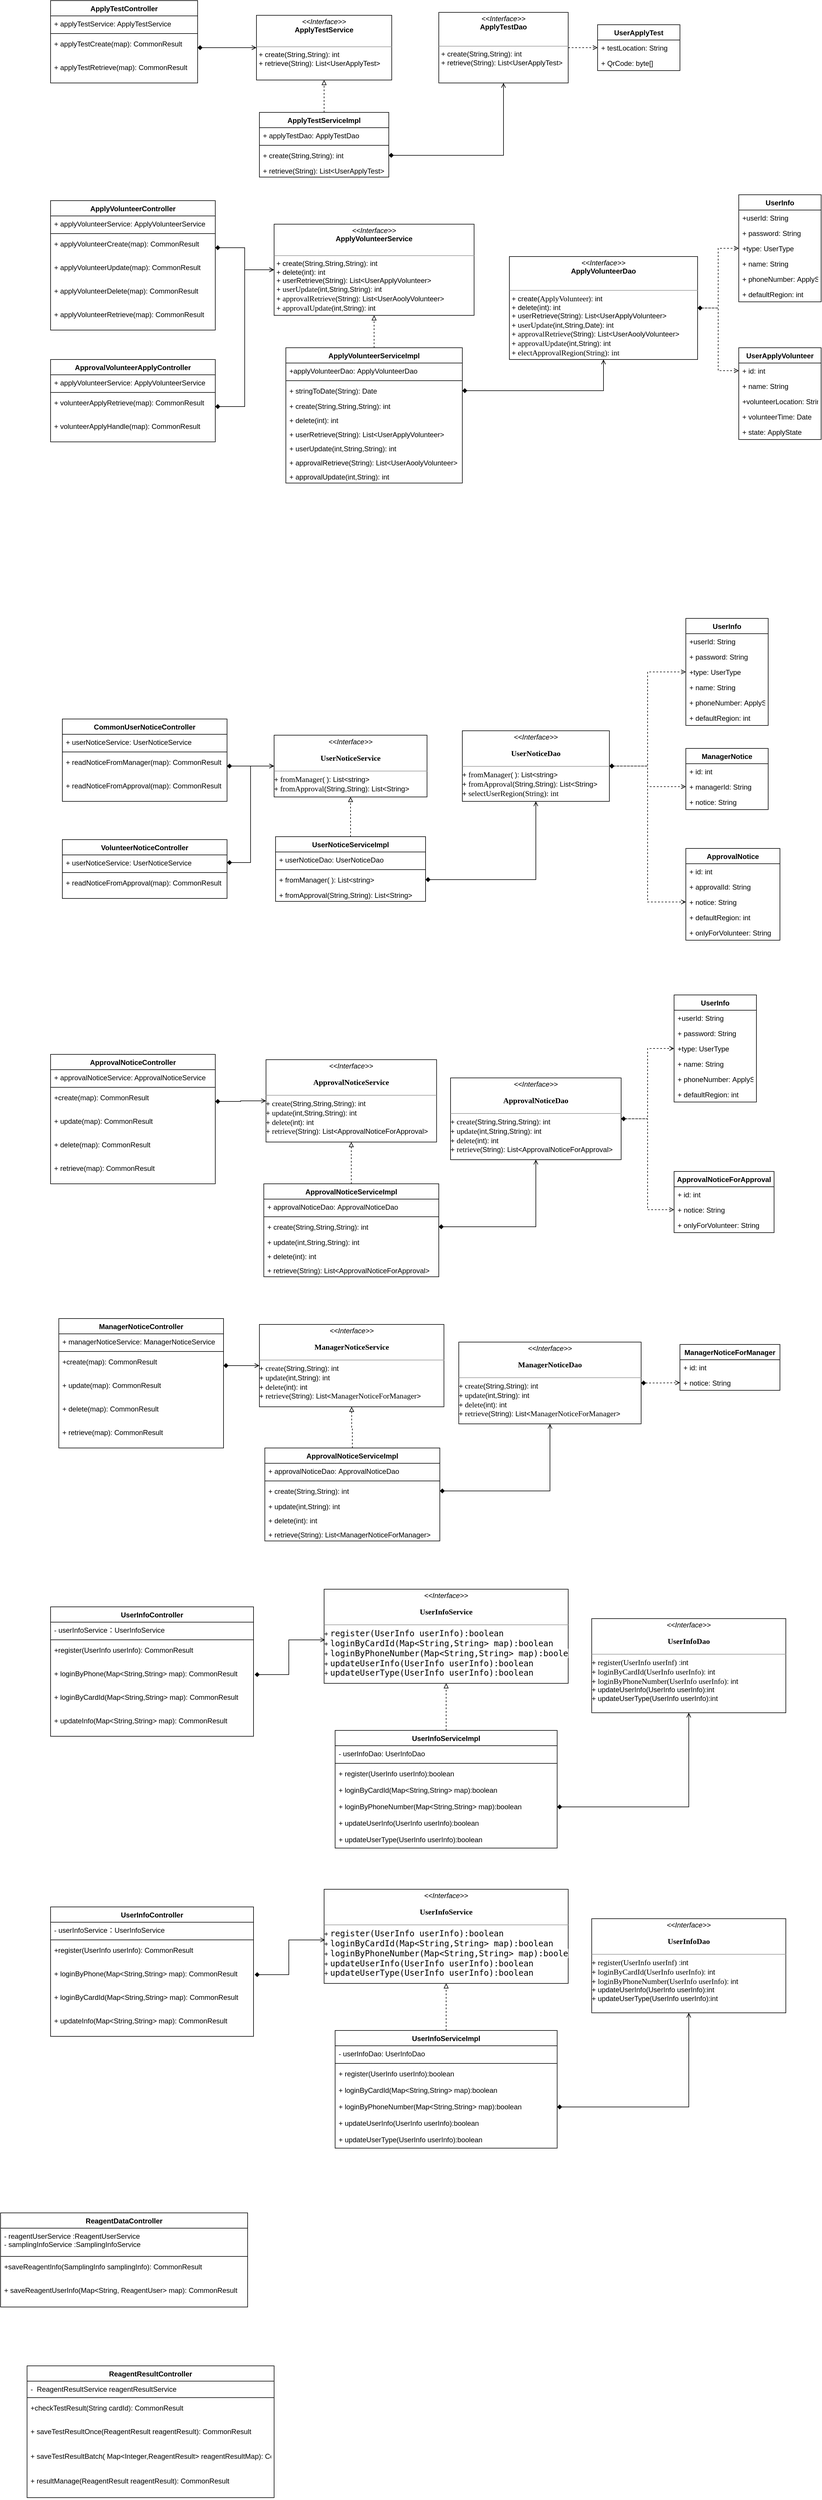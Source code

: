 <mxfile version="17.4.6" type="github">
  <diagram id="C5RBs43oDa-KdzZeNtuy" name="Page-1">
    <mxGraphModel dx="1456" dy="332" grid="1" gridSize="10" guides="1" tooltips="1" connect="1" arrows="1" fold="1" page="1" pageScale="1" pageWidth="827" pageHeight="1169" math="0" shadow="0">
      <root>
        <mxCell id="WIyWlLk6GJQsqaUBKTNV-0" />
        <mxCell id="WIyWlLk6GJQsqaUBKTNV-1" parent="WIyWlLk6GJQsqaUBKTNV-0" />
        <mxCell id="xSoCJTcvvkp1Ju8zFOZ0-0" value="ApplyTestController" style="swimlane;fontStyle=1;align=center;verticalAlign=top;childLayout=stackLayout;horizontal=1;startSize=26;horizontalStack=0;resizeParent=1;resizeParentMax=0;resizeLast=0;collapsible=1;marginBottom=0;" parent="WIyWlLk6GJQsqaUBKTNV-1" vertex="1">
          <mxGeometry x="-30" y="280" width="250" height="140" as="geometry">
            <mxRectangle x="310" y="120" width="150" height="26" as="alternateBounds" />
          </mxGeometry>
        </mxCell>
        <mxCell id="xSoCJTcvvkp1Ju8zFOZ0-1" value="+ applyTestService: ApplyTestService" style="text;strokeColor=none;fillColor=none;align=left;verticalAlign=top;spacingLeft=4;spacingRight=4;overflow=hidden;rotatable=0;points=[[0,0.5],[1,0.5]];portConstraint=eastwest;" parent="xSoCJTcvvkp1Ju8zFOZ0-0" vertex="1">
          <mxGeometry y="26" width="250" height="26" as="geometry" />
        </mxCell>
        <mxCell id="xSoCJTcvvkp1Ju8zFOZ0-2" value="" style="line;strokeWidth=1;fillColor=none;align=left;verticalAlign=middle;spacingTop=-1;spacingLeft=3;spacingRight=3;rotatable=0;labelPosition=right;points=[];portConstraint=eastwest;" parent="xSoCJTcvvkp1Ju8zFOZ0-0" vertex="1">
          <mxGeometry y="52" width="250" height="8" as="geometry" />
        </mxCell>
        <mxCell id="xSoCJTcvvkp1Ju8zFOZ0-3" value="+ applyTestCreate(map): CommonResult" style="text;strokeColor=none;fillColor=none;align=left;verticalAlign=top;spacingLeft=4;spacingRight=4;overflow=hidden;rotatable=0;points=[[0,0.5],[1,0.5]];portConstraint=eastwest;" parent="xSoCJTcvvkp1Ju8zFOZ0-0" vertex="1">
          <mxGeometry y="60" width="250" height="40" as="geometry" />
        </mxCell>
        <mxCell id="xSoCJTcvvkp1Ju8zFOZ0-7" value="+ applyTestRetrieve(map): CommonResult" style="text;strokeColor=none;fillColor=none;align=left;verticalAlign=top;spacingLeft=4;spacingRight=4;overflow=hidden;rotatable=0;points=[[0,0.5],[1,0.5]];portConstraint=eastwest;" parent="xSoCJTcvvkp1Ju8zFOZ0-0" vertex="1">
          <mxGeometry y="100" width="250" height="40" as="geometry" />
        </mxCell>
        <mxCell id="xSoCJTcvvkp1Ju8zFOZ0-24" style="edgeStyle=orthogonalEdgeStyle;rounded=0;orthogonalLoop=1;jettySize=auto;html=1;exitX=0.5;exitY=0;exitDx=0;exitDy=0;entryX=0.5;entryY=1;entryDx=0;entryDy=0;dashed=1;endArrow=block;endFill=0;" parent="WIyWlLk6GJQsqaUBKTNV-1" source="xSoCJTcvvkp1Ju8zFOZ0-12" target="xSoCJTcvvkp1Ju8zFOZ0-23" edge="1">
          <mxGeometry relative="1" as="geometry" />
        </mxCell>
        <mxCell id="xSoCJTcvvkp1Ju8zFOZ0-12" value="ApplyTestServiceImpl" style="swimlane;fontStyle=1;align=center;verticalAlign=top;childLayout=stackLayout;horizontal=1;startSize=26;horizontalStack=0;resizeParent=1;resizeParentMax=0;resizeLast=0;collapsible=1;marginBottom=0;" parent="WIyWlLk6GJQsqaUBKTNV-1" vertex="1">
          <mxGeometry x="325" y="470" width="220" height="110" as="geometry">
            <mxRectangle x="325" y="320" width="130" height="26" as="alternateBounds" />
          </mxGeometry>
        </mxCell>
        <mxCell id="xSoCJTcvvkp1Ju8zFOZ0-13" value="+ applyTestDao: ApplyTestDao" style="text;strokeColor=none;fillColor=none;align=left;verticalAlign=top;spacingLeft=4;spacingRight=4;overflow=hidden;rotatable=0;points=[[0,0.5],[1,0.5]];portConstraint=eastwest;" parent="xSoCJTcvvkp1Ju8zFOZ0-12" vertex="1">
          <mxGeometry y="26" width="220" height="26" as="geometry" />
        </mxCell>
        <mxCell id="xSoCJTcvvkp1Ju8zFOZ0-14" value="" style="line;strokeWidth=1;fillColor=none;align=left;verticalAlign=middle;spacingTop=-1;spacingLeft=3;spacingRight=3;rotatable=0;labelPosition=right;points=[];portConstraint=eastwest;" parent="xSoCJTcvvkp1Ju8zFOZ0-12" vertex="1">
          <mxGeometry y="52" width="220" height="8" as="geometry" />
        </mxCell>
        <mxCell id="xSoCJTcvvkp1Ju8zFOZ0-15" value="+ create(String,String): int" style="text;strokeColor=none;fillColor=none;align=left;verticalAlign=top;spacingLeft=4;spacingRight=4;overflow=hidden;rotatable=0;points=[[0,0.5],[1,0.5]];portConstraint=eastwest;" parent="xSoCJTcvvkp1Ju8zFOZ0-12" vertex="1">
          <mxGeometry y="60" width="220" height="26" as="geometry" />
        </mxCell>
        <mxCell id="xSoCJTcvvkp1Ju8zFOZ0-16" value="+ retrieve(String): List&lt;UserApplyTest&gt;" style="text;strokeColor=none;fillColor=none;align=left;verticalAlign=top;spacingLeft=4;spacingRight=4;overflow=hidden;rotatable=0;points=[[0,0.5],[1,0.5]];portConstraint=eastwest;" parent="xSoCJTcvvkp1Ju8zFOZ0-12" vertex="1">
          <mxGeometry y="86" width="220" height="24" as="geometry" />
        </mxCell>
        <mxCell id="xSoCJTcvvkp1Ju8zFOZ0-28" style="edgeStyle=orthogonalEdgeStyle;rounded=0;orthogonalLoop=1;jettySize=auto;html=1;entryX=0;entryY=0.5;entryDx=0;entryDy=0;startArrow=none;startFill=0;endArrow=open;endFill=0;dashed=1;" parent="WIyWlLk6GJQsqaUBKTNV-1" source="xSoCJTcvvkp1Ju8zFOZ0-18" target="xSoCJTcvvkp1Ju8zFOZ0-20" edge="1">
          <mxGeometry relative="1" as="geometry" />
        </mxCell>
        <mxCell id="xSoCJTcvvkp1Ju8zFOZ0-18" value="&lt;p style=&quot;margin: 0px ; margin-top: 4px ; text-align: center&quot;&gt;&lt;i&gt;&amp;lt;&amp;lt;Interface&amp;gt;&amp;gt;&lt;/i&gt;&lt;br&gt;&lt;span style=&quot;text-align: left&quot;&gt;&lt;b&gt;ApplyTestDao&lt;/b&gt;&lt;/span&gt;&lt;br&gt;&lt;/p&gt;&lt;p style=&quot;margin: 0px ; margin-top: 4px ; text-align: center&quot;&gt;&lt;b&gt;&lt;br&gt;&lt;/b&gt;&lt;/p&gt;&lt;hr size=&quot;1&quot;&gt;&lt;p style=&quot;margin: 0px ; margin-left: 4px&quot;&gt;+&amp;nbsp;create(String,String): int&lt;br&gt;+&amp;nbsp;retrieve(String):&amp;nbsp;List&amp;lt;UserApplyTest&amp;gt;&lt;br&gt;&lt;/p&gt;" style="verticalAlign=top;align=left;overflow=fill;fontSize=12;fontFamily=Helvetica;html=1;" parent="WIyWlLk6GJQsqaUBKTNV-1" vertex="1">
          <mxGeometry x="630" y="300" width="220" height="120" as="geometry" />
        </mxCell>
        <mxCell id="xSoCJTcvvkp1Ju8zFOZ0-19" value="UserApplyTest" style="swimlane;fontStyle=1;childLayout=stackLayout;horizontal=1;startSize=26;fillColor=none;horizontalStack=0;resizeParent=1;resizeParentMax=0;resizeLast=0;collapsible=1;marginBottom=0;" parent="WIyWlLk6GJQsqaUBKTNV-1" vertex="1">
          <mxGeometry x="900" y="321" width="140" height="78" as="geometry" />
        </mxCell>
        <mxCell id="xSoCJTcvvkp1Ju8zFOZ0-20" value="+ testLocation: String" style="text;strokeColor=none;fillColor=none;align=left;verticalAlign=top;spacingLeft=4;spacingRight=4;overflow=hidden;rotatable=0;points=[[0,0.5],[1,0.5]];portConstraint=eastwest;" parent="xSoCJTcvvkp1Ju8zFOZ0-19" vertex="1">
          <mxGeometry y="26" width="140" height="26" as="geometry" />
        </mxCell>
        <mxCell id="xSoCJTcvvkp1Ju8zFOZ0-21" value="+ QrCode: byte[]" style="text;strokeColor=none;fillColor=none;align=left;verticalAlign=top;spacingLeft=4;spacingRight=4;overflow=hidden;rotatable=0;points=[[0,0.5],[1,0.5]];portConstraint=eastwest;" parent="xSoCJTcvvkp1Ju8zFOZ0-19" vertex="1">
          <mxGeometry y="52" width="140" height="26" as="geometry" />
        </mxCell>
        <mxCell id="xSoCJTcvvkp1Ju8zFOZ0-23" value="&lt;p style=&quot;margin: 0px ; margin-top: 4px ; text-align: center&quot;&gt;&lt;i&gt;&amp;lt;&amp;lt;Interface&amp;gt;&amp;gt;&lt;/i&gt;&lt;br&gt;&lt;span style=&quot;text-align: left&quot;&gt;&lt;b&gt;ApplyTestService&lt;/b&gt;&lt;/span&gt;&lt;br&gt;&lt;/p&gt;&lt;br&gt;&lt;hr size=&quot;1&quot;&gt;&lt;p style=&quot;margin: 0px ; margin-left: 4px&quot;&gt;+&amp;nbsp;create(String,String): int&lt;br&gt;+&amp;nbsp;retrieve(String):&amp;nbsp;List&amp;lt;UserApplyTest&amp;gt;&lt;br&gt;&lt;/p&gt;" style="verticalAlign=top;align=left;overflow=fill;fontSize=12;fontFamily=Helvetica;html=1;" parent="WIyWlLk6GJQsqaUBKTNV-1" vertex="1">
          <mxGeometry x="320" y="305" width="230" height="110" as="geometry" />
        </mxCell>
        <mxCell id="xSoCJTcvvkp1Ju8zFOZ0-25" style="edgeStyle=orthogonalEdgeStyle;rounded=0;orthogonalLoop=1;jettySize=auto;html=1;exitX=1;exitY=0.5;exitDx=0;exitDy=0;entryX=0;entryY=0.5;entryDx=0;entryDy=0;endArrow=open;endFill=0;startArrow=diamond;startFill=1;" parent="WIyWlLk6GJQsqaUBKTNV-1" source="xSoCJTcvvkp1Ju8zFOZ0-3" target="xSoCJTcvvkp1Ju8zFOZ0-23" edge="1">
          <mxGeometry relative="1" as="geometry" />
        </mxCell>
        <mxCell id="xSoCJTcvvkp1Ju8zFOZ0-27" style="edgeStyle=orthogonalEdgeStyle;rounded=0;orthogonalLoop=1;jettySize=auto;html=1;exitX=1;exitY=0.5;exitDx=0;exitDy=0;entryX=0.5;entryY=1;entryDx=0;entryDy=0;startArrow=diamond;startFill=1;endArrow=open;endFill=0;" parent="WIyWlLk6GJQsqaUBKTNV-1" source="xSoCJTcvvkp1Ju8zFOZ0-15" target="xSoCJTcvvkp1Ju8zFOZ0-18" edge="1">
          <mxGeometry relative="1" as="geometry" />
        </mxCell>
        <mxCell id="xSoCJTcvvkp1Ju8zFOZ0-29" value="ApplyVolunteerController" style="swimlane;fontStyle=1;align=center;verticalAlign=top;childLayout=stackLayout;horizontal=1;startSize=26;horizontalStack=0;resizeParent=1;resizeParentMax=0;resizeLast=0;collapsible=1;marginBottom=0;" parent="WIyWlLk6GJQsqaUBKTNV-1" vertex="1">
          <mxGeometry x="-30" y="620" width="280" height="220" as="geometry">
            <mxRectangle x="310" y="120" width="150" height="26" as="alternateBounds" />
          </mxGeometry>
        </mxCell>
        <mxCell id="xSoCJTcvvkp1Ju8zFOZ0-30" value="+ applyVolunteerService: ApplyVolunteerService" style="text;strokeColor=none;fillColor=none;align=left;verticalAlign=top;spacingLeft=4;spacingRight=4;overflow=hidden;rotatable=0;points=[[0,0.5],[1,0.5]];portConstraint=eastwest;" parent="xSoCJTcvvkp1Ju8zFOZ0-29" vertex="1">
          <mxGeometry y="26" width="280" height="26" as="geometry" />
        </mxCell>
        <mxCell id="xSoCJTcvvkp1Ju8zFOZ0-31" value="" style="line;strokeWidth=1;fillColor=none;align=left;verticalAlign=middle;spacingTop=-1;spacingLeft=3;spacingRight=3;rotatable=0;labelPosition=right;points=[];portConstraint=eastwest;" parent="xSoCJTcvvkp1Ju8zFOZ0-29" vertex="1">
          <mxGeometry y="52" width="280" height="8" as="geometry" />
        </mxCell>
        <mxCell id="xSoCJTcvvkp1Ju8zFOZ0-32" value="+ applyVolunteerCreate(map): CommonResult" style="text;strokeColor=none;fillColor=none;align=left;verticalAlign=top;spacingLeft=4;spacingRight=4;overflow=hidden;rotatable=0;points=[[0,0.5],[1,0.5]];portConstraint=eastwest;" parent="xSoCJTcvvkp1Ju8zFOZ0-29" vertex="1">
          <mxGeometry y="60" width="280" height="40" as="geometry" />
        </mxCell>
        <mxCell id="xSoCJTcvvkp1Ju8zFOZ0-48" value="+ applyVolunteerUpdate(map): CommonResult" style="text;strokeColor=none;fillColor=none;align=left;verticalAlign=top;spacingLeft=4;spacingRight=4;overflow=hidden;rotatable=0;points=[[0,0.5],[1,0.5]];portConstraint=eastwest;" parent="xSoCJTcvvkp1Ju8zFOZ0-29" vertex="1">
          <mxGeometry y="100" width="280" height="40" as="geometry" />
        </mxCell>
        <mxCell id="xSoCJTcvvkp1Ju8zFOZ0-49" value="+ applyVolunteerDelete(map): CommonResult" style="text;strokeColor=none;fillColor=none;align=left;verticalAlign=top;spacingLeft=4;spacingRight=4;overflow=hidden;rotatable=0;points=[[0,0.5],[1,0.5]];portConstraint=eastwest;" parent="xSoCJTcvvkp1Ju8zFOZ0-29" vertex="1">
          <mxGeometry y="140" width="280" height="40" as="geometry" />
        </mxCell>
        <mxCell id="xSoCJTcvvkp1Ju8zFOZ0-33" value="+ applyVolunteerRetrieve(map): CommonResult" style="text;strokeColor=none;fillColor=none;align=left;verticalAlign=top;spacingLeft=4;spacingRight=4;overflow=hidden;rotatable=0;points=[[0,0.5],[1,0.5]];portConstraint=eastwest;" parent="xSoCJTcvvkp1Ju8zFOZ0-29" vertex="1">
          <mxGeometry y="180" width="280" height="40" as="geometry" />
        </mxCell>
        <mxCell id="xSoCJTcvvkp1Ju8zFOZ0-34" style="edgeStyle=orthogonalEdgeStyle;rounded=0;orthogonalLoop=1;jettySize=auto;html=1;exitX=0.5;exitY=0;exitDx=0;exitDy=0;entryX=0.5;entryY=1;entryDx=0;entryDy=0;dashed=1;endArrow=block;endFill=0;" parent="WIyWlLk6GJQsqaUBKTNV-1" source="xSoCJTcvvkp1Ju8zFOZ0-35" target="xSoCJTcvvkp1Ju8zFOZ0-45" edge="1">
          <mxGeometry relative="1" as="geometry" />
        </mxCell>
        <mxCell id="xSoCJTcvvkp1Ju8zFOZ0-35" value="ApplyVolunteerServiceImpl" style="swimlane;fontStyle=1;align=center;verticalAlign=top;childLayout=stackLayout;horizontal=1;startSize=26;horizontalStack=0;resizeParent=1;resizeParentMax=0;resizeLast=0;collapsible=1;marginBottom=0;" parent="WIyWlLk6GJQsqaUBKTNV-1" vertex="1">
          <mxGeometry x="370" y="870" width="300" height="230" as="geometry">
            <mxRectangle x="325" y="320" width="130" height="26" as="alternateBounds" />
          </mxGeometry>
        </mxCell>
        <mxCell id="xSoCJTcvvkp1Ju8zFOZ0-36" value="+applyVolunteerDao: ApplyVolunteerDao" style="text;strokeColor=none;fillColor=none;align=left;verticalAlign=top;spacingLeft=4;spacingRight=4;overflow=hidden;rotatable=0;points=[[0,0.5],[1,0.5]];portConstraint=eastwest;" parent="xSoCJTcvvkp1Ju8zFOZ0-35" vertex="1">
          <mxGeometry y="26" width="300" height="26" as="geometry" />
        </mxCell>
        <mxCell id="xSoCJTcvvkp1Ju8zFOZ0-37" value="" style="line;strokeWidth=1;fillColor=none;align=left;verticalAlign=middle;spacingTop=-1;spacingLeft=3;spacingRight=3;rotatable=0;labelPosition=right;points=[];portConstraint=eastwest;" parent="xSoCJTcvvkp1Ju8zFOZ0-35" vertex="1">
          <mxGeometry y="52" width="300" height="8" as="geometry" />
        </mxCell>
        <mxCell id="xSoCJTcvvkp1Ju8zFOZ0-38" value="+ stringToDate(String): Date" style="text;strokeColor=none;fillColor=none;align=left;verticalAlign=top;spacingLeft=4;spacingRight=4;overflow=hidden;rotatable=0;points=[[0,0.5],[1,0.5]];portConstraint=eastwest;" parent="xSoCJTcvvkp1Ju8zFOZ0-35" vertex="1">
          <mxGeometry y="60" width="300" height="26" as="geometry" />
        </mxCell>
        <mxCell id="xSoCJTcvvkp1Ju8zFOZ0-58" value="+ create(String,String,String): int" style="text;strokeColor=none;fillColor=none;align=left;verticalAlign=top;spacingLeft=4;spacingRight=4;overflow=hidden;rotatable=0;points=[[0,0.5],[1,0.5]];portConstraint=eastwest;" parent="xSoCJTcvvkp1Ju8zFOZ0-35" vertex="1">
          <mxGeometry y="86" width="300" height="24" as="geometry" />
        </mxCell>
        <mxCell id="xSoCJTcvvkp1Ju8zFOZ0-59" value="+ delete(int): int" style="text;strokeColor=none;fillColor=none;align=left;verticalAlign=top;spacingLeft=4;spacingRight=4;overflow=hidden;rotatable=0;points=[[0,0.5],[1,0.5]];portConstraint=eastwest;" parent="xSoCJTcvvkp1Ju8zFOZ0-35" vertex="1">
          <mxGeometry y="110" width="300" height="24" as="geometry" />
        </mxCell>
        <mxCell id="xSoCJTcvvkp1Ju8zFOZ0-60" value="+ userRetrieve(String): List&lt;UserApplyVolunteer&gt;&#xa;" style="text;strokeColor=none;fillColor=none;align=left;verticalAlign=top;spacingLeft=4;spacingRight=4;overflow=hidden;rotatable=0;points=[[0,0.5],[1,0.5]];portConstraint=eastwest;" parent="xSoCJTcvvkp1Ju8zFOZ0-35" vertex="1">
          <mxGeometry y="134" width="300" height="24" as="geometry" />
        </mxCell>
        <mxCell id="xSoCJTcvvkp1Ju8zFOZ0-61" value="+ userUpdate(int,String,String): int" style="text;strokeColor=none;fillColor=none;align=left;verticalAlign=top;spacingLeft=4;spacingRight=4;overflow=hidden;rotatable=0;points=[[0,0.5],[1,0.5]];portConstraint=eastwest;" parent="xSoCJTcvvkp1Ju8zFOZ0-35" vertex="1">
          <mxGeometry y="158" width="300" height="24" as="geometry" />
        </mxCell>
        <mxCell id="xSoCJTcvvkp1Ju8zFOZ0-62" value="+ approvalRetrieve(String): List&lt;UserAoolyVolunteer&gt;&#xa;" style="text;strokeColor=none;fillColor=none;align=left;verticalAlign=top;spacingLeft=4;spacingRight=4;overflow=hidden;rotatable=0;points=[[0,0.5],[1,0.5]];portConstraint=eastwest;" parent="xSoCJTcvvkp1Ju8zFOZ0-35" vertex="1">
          <mxGeometry y="182" width="300" height="24" as="geometry" />
        </mxCell>
        <mxCell id="xSoCJTcvvkp1Ju8zFOZ0-39" value="+ approvalUpdate(int,String): int" style="text;strokeColor=none;fillColor=none;align=left;verticalAlign=top;spacingLeft=4;spacingRight=4;overflow=hidden;rotatable=0;points=[[0,0.5],[1,0.5]];portConstraint=eastwest;" parent="xSoCJTcvvkp1Ju8zFOZ0-35" vertex="1">
          <mxGeometry y="206" width="300" height="24" as="geometry" />
        </mxCell>
        <mxCell id="xSoCJTcvvkp1Ju8zFOZ0-40" style="edgeStyle=orthogonalEdgeStyle;rounded=0;orthogonalLoop=1;jettySize=auto;html=1;entryX=0;entryY=0.5;entryDx=0;entryDy=0;startArrow=none;startFill=0;endArrow=open;endFill=0;dashed=1;exitX=1;exitY=0.5;exitDx=0;exitDy=0;" parent="WIyWlLk6GJQsqaUBKTNV-1" source="xSoCJTcvvkp1Ju8zFOZ0-41" target="xSoCJTcvvkp1Ju8zFOZ0-43" edge="1">
          <mxGeometry relative="1" as="geometry" />
        </mxCell>
        <mxCell id="xSoCJTcvvkp1Ju8zFOZ0-73" style="edgeStyle=orthogonalEdgeStyle;rounded=0;orthogonalLoop=1;jettySize=auto;html=1;exitX=1;exitY=0.5;exitDx=0;exitDy=0;fontColor=#000000;startArrow=diamond;startFill=1;endArrow=open;endFill=0;dashed=1;" parent="WIyWlLk6GJQsqaUBKTNV-1" source="xSoCJTcvvkp1Ju8zFOZ0-41" target="xSoCJTcvvkp1Ju8zFOZ0-69" edge="1">
          <mxGeometry relative="1" as="geometry" />
        </mxCell>
        <mxCell id="xSoCJTcvvkp1Ju8zFOZ0-41" value="&lt;p style=&quot;margin: 0px ; margin-top: 4px ; text-align: center&quot;&gt;&lt;i&gt;&amp;lt;&amp;lt;Interface&amp;gt;&amp;gt;&lt;/i&gt;&lt;br&gt;&lt;span style=&quot;text-align: left&quot;&gt;&lt;b&gt;ApplyVolunteerDao&lt;/b&gt;&lt;/span&gt;&lt;br&gt;&lt;/p&gt;&lt;p style=&quot;margin: 0px ; margin-top: 4px ; text-align: center&quot;&gt;&lt;b&gt;&lt;br&gt;&lt;/b&gt;&lt;/p&gt;&lt;hr size=&quot;1&quot;&gt;&lt;p style=&quot;margin: 0px 0px 0px 4px&quot;&gt;+&amp;nbsp;create(&lt;span style=&quot;font-family: &amp;#34;jetbrains mono&amp;#34; ; font-size: 9.8pt&quot;&gt;ApplyVolunteer&lt;/span&gt;&lt;span&gt;): int&lt;/span&gt;&lt;/p&gt;&lt;p style=&quot;margin: 0px 0px 0px 4px&quot;&gt;+&amp;nbsp;delete(int):&amp;nbsp;int&lt;br&gt;&lt;/p&gt;&lt;p style=&quot;margin: 0px 0px 0px 4px&quot;&gt;+ userRetrieve(String): List&amp;lt;UserApplyVolunteer&amp;gt;&lt;/p&gt;&lt;p style=&quot;margin: 0px 0px 0px 4px&quot;&gt;+ u&lt;span style=&quot;font-family: &amp;#34;jetbrains mono&amp;#34; ; font-size: 9.8pt&quot;&gt;serUpdate&lt;/span&gt;(int,String,Date):&amp;nbsp;int&lt;/p&gt;&lt;p style=&quot;margin: 0px 0px 0px 4px&quot;&gt;+&amp;nbsp;&lt;span style=&quot;font-family: &amp;#34;jetbrains mono&amp;#34; ; font-size: 9.8pt&quot;&gt;approvalRetrieve&lt;/span&gt;(String): List&amp;lt;UserAoolyVolunteer&amp;gt;&lt;/p&gt;&lt;p style=&quot;margin: 0px 0px 0px 4px&quot;&gt;+&amp;nbsp;&lt;span style=&quot;font-family: &amp;#34;jetbrains mono&amp;#34; ; font-size: 9.8pt&quot;&gt;approvalUpdate&lt;/span&gt;(int,String):&amp;nbsp;int&lt;/p&gt;&lt;p style=&quot;margin: 0px 0px 0px 4px&quot;&gt;+&amp;nbsp;&lt;span style=&quot;font-family: &amp;#34;jetbrains mono&amp;#34; ; font-size: 9.8pt&quot;&gt;electApprovalRegion(String): int&lt;/span&gt;&lt;/p&gt;" style="verticalAlign=top;align=left;overflow=fill;fontSize=12;fontFamily=Helvetica;html=1;" parent="WIyWlLk6GJQsqaUBKTNV-1" vertex="1">
          <mxGeometry x="750" y="715" width="320" height="175" as="geometry" />
        </mxCell>
        <mxCell id="xSoCJTcvvkp1Ju8zFOZ0-42" value="UserApplyVolunteer" style="swimlane;fontStyle=1;childLayout=stackLayout;horizontal=1;startSize=26;fillColor=none;horizontalStack=0;resizeParent=1;resizeParentMax=0;resizeLast=0;collapsible=1;marginBottom=0;" parent="WIyWlLk6GJQsqaUBKTNV-1" vertex="1">
          <mxGeometry x="1140" y="870" width="140" height="156" as="geometry" />
        </mxCell>
        <mxCell id="xSoCJTcvvkp1Ju8zFOZ0-43" value="+ id: int" style="text;strokeColor=none;fillColor=none;align=left;verticalAlign=top;spacingLeft=4;spacingRight=4;overflow=hidden;rotatable=0;points=[[0,0.5],[1,0.5]];portConstraint=eastwest;" parent="xSoCJTcvvkp1Ju8zFOZ0-42" vertex="1">
          <mxGeometry y="26" width="140" height="26" as="geometry" />
        </mxCell>
        <mxCell id="xSoCJTcvvkp1Ju8zFOZ0-44" value="+ name: String" style="text;strokeColor=none;fillColor=none;align=left;verticalAlign=top;spacingLeft=4;spacingRight=4;overflow=hidden;rotatable=0;points=[[0,0.5],[1,0.5]];portConstraint=eastwest;" parent="xSoCJTcvvkp1Ju8zFOZ0-42" vertex="1">
          <mxGeometry y="52" width="140" height="26" as="geometry" />
        </mxCell>
        <mxCell id="xSoCJTcvvkp1Ju8zFOZ0-63" value="+volunteerLocation: String" style="text;strokeColor=none;fillColor=none;align=left;verticalAlign=top;spacingLeft=4;spacingRight=4;overflow=hidden;rotatable=0;points=[[0,0.5],[1,0.5]];portConstraint=eastwest;" parent="xSoCJTcvvkp1Ju8zFOZ0-42" vertex="1">
          <mxGeometry y="78" width="140" height="26" as="geometry" />
        </mxCell>
        <mxCell id="xSoCJTcvvkp1Ju8zFOZ0-64" value="+ volunteerTime: Date" style="text;strokeColor=none;fillColor=none;align=left;verticalAlign=top;spacingLeft=4;spacingRight=4;overflow=hidden;rotatable=0;points=[[0,0.5],[1,0.5]];portConstraint=eastwest;" parent="xSoCJTcvvkp1Ju8zFOZ0-42" vertex="1">
          <mxGeometry y="104" width="140" height="26" as="geometry" />
        </mxCell>
        <mxCell id="xSoCJTcvvkp1Ju8zFOZ0-65" value="+ state: ApplyState" style="text;strokeColor=none;fillColor=none;align=left;verticalAlign=top;spacingLeft=4;spacingRight=4;overflow=hidden;rotatable=0;points=[[0,0.5],[1,0.5]];portConstraint=eastwest;" parent="xSoCJTcvvkp1Ju8zFOZ0-42" vertex="1">
          <mxGeometry y="130" width="140" height="26" as="geometry" />
        </mxCell>
        <mxCell id="xSoCJTcvvkp1Ju8zFOZ0-45" value="&lt;p style=&quot;margin: 0px ; margin-top: 4px ; text-align: center&quot;&gt;&lt;i&gt;&amp;lt;&amp;lt;Interface&amp;gt;&amp;gt;&lt;/i&gt;&lt;br&gt;&lt;b&gt;&lt;span style=&quot;text-align: left&quot;&gt;ApplyVolunteerS&lt;/span&gt;&lt;span style=&quot;text-align: left&quot;&gt;ervice&lt;/span&gt;&lt;/b&gt;&lt;/p&gt;&lt;br&gt;&lt;hr size=&quot;1&quot;&gt;&lt;p style=&quot;margin: 0px ; margin-left: 4px&quot;&gt;+&amp;nbsp;create(String,String,String): int&lt;br&gt;+&amp;nbsp;delete(int):&amp;nbsp;int&lt;br&gt;&lt;/p&gt;&lt;p style=&quot;margin: 0px ; margin-left: 4px&quot;&gt;+ userRetrieve(&lt;span&gt;String): List&amp;lt;UserApplyVolunteer&amp;gt;&lt;/span&gt;&lt;/p&gt;&lt;p style=&quot;margin: 0px ; margin-left: 4px&quot;&gt;+&amp;nbsp;&lt;span style=&quot;font-family: &amp;#34;jetbrains mono&amp;#34; ; font-size: 9.8pt&quot;&gt;userUpdate&lt;/span&gt;&lt;span&gt;(int,String,String):&amp;nbsp;int&lt;/span&gt;&lt;/p&gt;&lt;p style=&quot;margin: 0px ; margin-left: 4px&quot;&gt;+&amp;nbsp;&lt;span style=&quot;font-family: &amp;#34;jetbrains mono&amp;#34; ; font-size: 9.8pt&quot;&gt;approvalRetrieve&lt;/span&gt;&lt;span&gt;(String): List&amp;lt;UserAoolyVolunteer&amp;gt;&lt;/span&gt;&lt;/p&gt;&lt;p style=&quot;margin: 0px ; margin-left: 4px&quot;&gt;+&amp;nbsp;&lt;span style=&quot;font-family: &amp;#34;jetbrains mono&amp;#34; ; font-size: 9.8pt&quot;&gt;approvalUpdate&lt;/span&gt;&lt;span&gt;(int,String):&amp;nbsp;int&lt;/span&gt;&lt;/p&gt;" style="verticalAlign=top;align=left;overflow=fill;fontSize=12;fontFamily=Helvetica;html=1;" parent="WIyWlLk6GJQsqaUBKTNV-1" vertex="1">
          <mxGeometry x="350" y="660" width="340" height="155" as="geometry" />
        </mxCell>
        <mxCell id="xSoCJTcvvkp1Ju8zFOZ0-46" style="edgeStyle=orthogonalEdgeStyle;rounded=0;orthogonalLoop=1;jettySize=auto;html=1;exitX=1;exitY=0.5;exitDx=0;exitDy=0;entryX=0;entryY=0.5;entryDx=0;entryDy=0;endArrow=open;endFill=0;startArrow=diamond;startFill=1;" parent="WIyWlLk6GJQsqaUBKTNV-1" source="xSoCJTcvvkp1Ju8zFOZ0-32" target="xSoCJTcvvkp1Ju8zFOZ0-45" edge="1">
          <mxGeometry relative="1" as="geometry" />
        </mxCell>
        <mxCell id="xSoCJTcvvkp1Ju8zFOZ0-47" style="edgeStyle=orthogonalEdgeStyle;rounded=0;orthogonalLoop=1;jettySize=auto;html=1;exitX=1;exitY=0.5;exitDx=0;exitDy=0;entryX=0.5;entryY=1;entryDx=0;entryDy=0;startArrow=diamond;startFill=1;endArrow=open;endFill=0;" parent="WIyWlLk6GJQsqaUBKTNV-1" source="xSoCJTcvvkp1Ju8zFOZ0-38" target="xSoCJTcvvkp1Ju8zFOZ0-41" edge="1">
          <mxGeometry relative="1" as="geometry" />
        </mxCell>
        <mxCell id="xSoCJTcvvkp1Ju8zFOZ0-50" value="ApprovalVolunteerApplyController" style="swimlane;fontStyle=1;align=center;verticalAlign=top;childLayout=stackLayout;horizontal=1;startSize=26;horizontalStack=0;resizeParent=1;resizeParentMax=0;resizeLast=0;collapsible=1;marginBottom=0;" parent="WIyWlLk6GJQsqaUBKTNV-1" vertex="1">
          <mxGeometry x="-30" y="890" width="280" height="140" as="geometry">
            <mxRectangle x="310" y="120" width="150" height="26" as="alternateBounds" />
          </mxGeometry>
        </mxCell>
        <mxCell id="xSoCJTcvvkp1Ju8zFOZ0-51" value="+ applyVolunteerService: ApplyVolunteerService" style="text;strokeColor=none;fillColor=none;align=left;verticalAlign=top;spacingLeft=4;spacingRight=4;overflow=hidden;rotatable=0;points=[[0,0.5],[1,0.5]];portConstraint=eastwest;" parent="xSoCJTcvvkp1Ju8zFOZ0-50" vertex="1">
          <mxGeometry y="26" width="280" height="26" as="geometry" />
        </mxCell>
        <mxCell id="xSoCJTcvvkp1Ju8zFOZ0-52" value="" style="line;strokeWidth=1;fillColor=none;align=left;verticalAlign=middle;spacingTop=-1;spacingLeft=3;spacingRight=3;rotatable=0;labelPosition=right;points=[];portConstraint=eastwest;" parent="xSoCJTcvvkp1Ju8zFOZ0-50" vertex="1">
          <mxGeometry y="52" width="280" height="8" as="geometry" />
        </mxCell>
        <mxCell id="xSoCJTcvvkp1Ju8zFOZ0-53" value="+ volunteerApplyRetrieve(map): CommonResult" style="text;strokeColor=none;fillColor=none;align=left;verticalAlign=top;spacingLeft=4;spacingRight=4;overflow=hidden;rotatable=0;points=[[0,0.5],[1,0.5]];portConstraint=eastwest;" parent="xSoCJTcvvkp1Ju8zFOZ0-50" vertex="1">
          <mxGeometry y="60" width="280" height="40" as="geometry" />
        </mxCell>
        <mxCell id="xSoCJTcvvkp1Ju8zFOZ0-54" value="+ volunteerApplyHandle(map): CommonResult" style="text;strokeColor=none;fillColor=none;align=left;verticalAlign=top;spacingLeft=4;spacingRight=4;overflow=hidden;rotatable=0;points=[[0,0.5],[1,0.5]];portConstraint=eastwest;" parent="xSoCJTcvvkp1Ju8zFOZ0-50" vertex="1">
          <mxGeometry y="100" width="280" height="40" as="geometry" />
        </mxCell>
        <mxCell id="xSoCJTcvvkp1Ju8zFOZ0-57" style="edgeStyle=orthogonalEdgeStyle;rounded=0;orthogonalLoop=1;jettySize=auto;html=1;exitX=1;exitY=0.5;exitDx=0;exitDy=0;entryX=0;entryY=0.5;entryDx=0;entryDy=0;startArrow=diamond;startFill=1;endArrow=open;endFill=0;" parent="WIyWlLk6GJQsqaUBKTNV-1" source="xSoCJTcvvkp1Ju8zFOZ0-53" target="xSoCJTcvvkp1Ju8zFOZ0-45" edge="1">
          <mxGeometry relative="1" as="geometry" />
        </mxCell>
        <mxCell id="xSoCJTcvvkp1Ju8zFOZ0-66" value="UserInfo" style="swimlane;fontStyle=1;childLayout=stackLayout;horizontal=1;startSize=26;fillColor=none;horizontalStack=0;resizeParent=1;resizeParentMax=0;resizeLast=0;collapsible=1;marginBottom=0;" parent="WIyWlLk6GJQsqaUBKTNV-1" vertex="1">
          <mxGeometry x="1140" y="610" width="140" height="182" as="geometry" />
        </mxCell>
        <mxCell id="xSoCJTcvvkp1Ju8zFOZ0-67" value="+userId: String" style="text;strokeColor=none;fillColor=none;align=left;verticalAlign=top;spacingLeft=4;spacingRight=4;overflow=hidden;rotatable=0;points=[[0,0.5],[1,0.5]];portConstraint=eastwest;" parent="xSoCJTcvvkp1Ju8zFOZ0-66" vertex="1">
          <mxGeometry y="26" width="140" height="26" as="geometry" />
        </mxCell>
        <mxCell id="xSoCJTcvvkp1Ju8zFOZ0-68" value="+ password: String" style="text;strokeColor=none;fillColor=none;align=left;verticalAlign=top;spacingLeft=4;spacingRight=4;overflow=hidden;rotatable=0;points=[[0,0.5],[1,0.5]];portConstraint=eastwest;" parent="xSoCJTcvvkp1Ju8zFOZ0-66" vertex="1">
          <mxGeometry y="52" width="140" height="26" as="geometry" />
        </mxCell>
        <mxCell id="xSoCJTcvvkp1Ju8zFOZ0-69" value="+type: UserType" style="text;strokeColor=none;fillColor=none;align=left;verticalAlign=top;spacingLeft=4;spacingRight=4;overflow=hidden;rotatable=0;points=[[0,0.5],[1,0.5]];portConstraint=eastwest;" parent="xSoCJTcvvkp1Ju8zFOZ0-66" vertex="1">
          <mxGeometry y="78" width="140" height="26" as="geometry" />
        </mxCell>
        <mxCell id="xSoCJTcvvkp1Ju8zFOZ0-70" value="+ name: String" style="text;strokeColor=none;fillColor=none;align=left;verticalAlign=top;spacingLeft=4;spacingRight=4;overflow=hidden;rotatable=0;points=[[0,0.5],[1,0.5]];portConstraint=eastwest;" parent="xSoCJTcvvkp1Ju8zFOZ0-66" vertex="1">
          <mxGeometry y="104" width="140" height="26" as="geometry" />
        </mxCell>
        <mxCell id="xSoCJTcvvkp1Ju8zFOZ0-72" value="+ phoneNumber: ApplyState" style="text;strokeColor=none;fillColor=none;align=left;verticalAlign=top;spacingLeft=4;spacingRight=4;overflow=hidden;rotatable=0;points=[[0,0.5],[1,0.5]];portConstraint=eastwest;" parent="xSoCJTcvvkp1Ju8zFOZ0-66" vertex="1">
          <mxGeometry y="130" width="140" height="26" as="geometry" />
        </mxCell>
        <mxCell id="xSoCJTcvvkp1Ju8zFOZ0-71" value="+ defaultRegion: int" style="text;strokeColor=none;fillColor=none;align=left;verticalAlign=top;spacingLeft=4;spacingRight=4;overflow=hidden;rotatable=0;points=[[0,0.5],[1,0.5]];portConstraint=eastwest;" parent="xSoCJTcvvkp1Ju8zFOZ0-66" vertex="1">
          <mxGeometry y="156" width="140" height="26" as="geometry" />
        </mxCell>
        <mxCell id="xSoCJTcvvkp1Ju8zFOZ0-74" value="CommonUserNoticeController" style="swimlane;fontStyle=1;align=center;verticalAlign=top;childLayout=stackLayout;horizontal=1;startSize=26;horizontalStack=0;resizeParent=1;resizeParentMax=0;resizeLast=0;collapsible=1;marginBottom=0;" parent="WIyWlLk6GJQsqaUBKTNV-1" vertex="1">
          <mxGeometry x="-10" y="1501" width="280" height="140" as="geometry">
            <mxRectangle x="310" y="120" width="150" height="26" as="alternateBounds" />
          </mxGeometry>
        </mxCell>
        <mxCell id="xSoCJTcvvkp1Ju8zFOZ0-75" value="+ userNoticeService: UserNoticeService" style="text;strokeColor=none;fillColor=none;align=left;verticalAlign=top;spacingLeft=4;spacingRight=4;overflow=hidden;rotatable=0;points=[[0,0.5],[1,0.5]];portConstraint=eastwest;" parent="xSoCJTcvvkp1Ju8zFOZ0-74" vertex="1">
          <mxGeometry y="26" width="280" height="26" as="geometry" />
        </mxCell>
        <mxCell id="xSoCJTcvvkp1Ju8zFOZ0-76" value="" style="line;strokeWidth=1;fillColor=none;align=left;verticalAlign=middle;spacingTop=-1;spacingLeft=3;spacingRight=3;rotatable=0;labelPosition=right;points=[];portConstraint=eastwest;" parent="xSoCJTcvvkp1Ju8zFOZ0-74" vertex="1">
          <mxGeometry y="52" width="280" height="8" as="geometry" />
        </mxCell>
        <mxCell id="xSoCJTcvvkp1Ju8zFOZ0-77" value="+ readNoticeFromManager(map): CommonResult" style="text;strokeColor=none;fillColor=none;align=left;verticalAlign=top;spacingLeft=4;spacingRight=4;overflow=hidden;rotatable=0;points=[[0,0.5],[1,0.5]];portConstraint=eastwest;" parent="xSoCJTcvvkp1Ju8zFOZ0-74" vertex="1">
          <mxGeometry y="60" width="280" height="40" as="geometry" />
        </mxCell>
        <mxCell id="xSoCJTcvvkp1Ju8zFOZ0-78" value="+ readNoticeFromApproval(map): CommonResult" style="text;strokeColor=none;fillColor=none;align=left;verticalAlign=top;spacingLeft=4;spacingRight=4;overflow=hidden;rotatable=0;points=[[0,0.5],[1,0.5]];portConstraint=eastwest;" parent="xSoCJTcvvkp1Ju8zFOZ0-74" vertex="1">
          <mxGeometry y="100" width="280" height="40" as="geometry" />
        </mxCell>
        <mxCell id="xSoCJTcvvkp1Ju8zFOZ0-79" style="edgeStyle=orthogonalEdgeStyle;rounded=0;orthogonalLoop=1;jettySize=auto;html=1;exitX=0.5;exitY=0;exitDx=0;exitDy=0;entryX=0.5;entryY=1;entryDx=0;entryDy=0;dashed=1;endArrow=block;endFill=0;" parent="WIyWlLk6GJQsqaUBKTNV-1" source="xSoCJTcvvkp1Ju8zFOZ0-80" target="xSoCJTcvvkp1Ju8zFOZ0-90" edge="1">
          <mxGeometry relative="1" as="geometry" />
        </mxCell>
        <mxCell id="xSoCJTcvvkp1Ju8zFOZ0-80" value="UserNoticeServiceImpl" style="swimlane;fontStyle=1;align=center;verticalAlign=top;childLayout=stackLayout;horizontal=1;startSize=26;horizontalStack=0;resizeParent=1;resizeParentMax=0;resizeLast=0;collapsible=1;marginBottom=0;" parent="WIyWlLk6GJQsqaUBKTNV-1" vertex="1">
          <mxGeometry x="352.5" y="1701" width="255" height="110" as="geometry">
            <mxRectangle x="325" y="320" width="130" height="26" as="alternateBounds" />
          </mxGeometry>
        </mxCell>
        <mxCell id="xSoCJTcvvkp1Ju8zFOZ0-81" value="+ userNoticeDao: UserNoticeDao" style="text;strokeColor=none;fillColor=none;align=left;verticalAlign=top;spacingLeft=4;spacingRight=4;overflow=hidden;rotatable=0;points=[[0,0.5],[1,0.5]];portConstraint=eastwest;" parent="xSoCJTcvvkp1Ju8zFOZ0-80" vertex="1">
          <mxGeometry y="26" width="255" height="26" as="geometry" />
        </mxCell>
        <mxCell id="xSoCJTcvvkp1Ju8zFOZ0-82" value="" style="line;strokeWidth=1;fillColor=none;align=left;verticalAlign=middle;spacingTop=-1;spacingLeft=3;spacingRight=3;rotatable=0;labelPosition=right;points=[];portConstraint=eastwest;" parent="xSoCJTcvvkp1Ju8zFOZ0-80" vertex="1">
          <mxGeometry y="52" width="255" height="8" as="geometry" />
        </mxCell>
        <mxCell id="xSoCJTcvvkp1Ju8zFOZ0-83" value="+ fromManager( ): List&lt;string&gt;" style="text;strokeColor=none;fillColor=none;align=left;verticalAlign=top;spacingLeft=4;spacingRight=4;overflow=hidden;rotatable=0;points=[[0,0.5],[1,0.5]];portConstraint=eastwest;" parent="xSoCJTcvvkp1Ju8zFOZ0-80" vertex="1">
          <mxGeometry y="60" width="255" height="26" as="geometry" />
        </mxCell>
        <mxCell id="xSoCJTcvvkp1Ju8zFOZ0-84" value="+ fromApproval(String,String): List&lt;String&gt;" style="text;strokeColor=none;fillColor=none;align=left;verticalAlign=top;spacingLeft=4;spacingRight=4;overflow=hidden;rotatable=0;points=[[0,0.5],[1,0.5]];portConstraint=eastwest;" parent="xSoCJTcvvkp1Ju8zFOZ0-80" vertex="1">
          <mxGeometry y="86" width="255" height="24" as="geometry" />
        </mxCell>
        <mxCell id="xSoCJTcvvkp1Ju8zFOZ0-85" style="edgeStyle=orthogonalEdgeStyle;rounded=0;orthogonalLoop=1;jettySize=auto;html=1;entryX=0;entryY=0.5;entryDx=0;entryDy=0;startArrow=none;startFill=0;endArrow=open;endFill=0;dashed=1;exitX=1;exitY=0.5;exitDx=0;exitDy=0;" parent="WIyWlLk6GJQsqaUBKTNV-1" source="xSoCJTcvvkp1Ju8zFOZ0-86" target="xSoCJTcvvkp1Ju8zFOZ0-96" edge="1">
          <mxGeometry relative="1" as="geometry">
            <mxPoint x="940.0" y="1581" as="targetPoint" />
          </mxGeometry>
        </mxCell>
        <mxCell id="xSoCJTcvvkp1Ju8zFOZ0-115" style="edgeStyle=orthogonalEdgeStyle;rounded=0;orthogonalLoop=1;jettySize=auto;html=1;exitX=1;exitY=0.5;exitDx=0;exitDy=0;entryX=0;entryY=0.5;entryDx=0;entryDy=0;dashed=1;fontColor=#000000;startArrow=diamond;startFill=1;endArrow=open;endFill=0;" parent="WIyWlLk6GJQsqaUBKTNV-1" source="xSoCJTcvvkp1Ju8zFOZ0-86" target="xSoCJTcvvkp1Ju8zFOZ0-104" edge="1">
          <mxGeometry relative="1" as="geometry" />
        </mxCell>
        <mxCell id="xSoCJTcvvkp1Ju8zFOZ0-116" style="edgeStyle=orthogonalEdgeStyle;rounded=0;orthogonalLoop=1;jettySize=auto;html=1;exitX=1;exitY=0.5;exitDx=0;exitDy=0;entryX=0;entryY=0.5;entryDx=0;entryDy=0;dashed=1;fontColor=#000000;startArrow=diamond;startFill=1;endArrow=open;endFill=0;" parent="WIyWlLk6GJQsqaUBKTNV-1" source="xSoCJTcvvkp1Ju8zFOZ0-86" target="xSoCJTcvvkp1Ju8zFOZ0-113" edge="1">
          <mxGeometry relative="1" as="geometry" />
        </mxCell>
        <mxCell id="xSoCJTcvvkp1Ju8zFOZ0-86" value="&lt;p style=&quot;margin: 0px ; margin-top: 4px ; text-align: center&quot;&gt;&lt;i&gt;&amp;lt;&amp;lt;Interface&amp;gt;&amp;gt;&lt;/i&gt;&lt;br&gt;&lt;/p&gt;&lt;pre style=&quot;text-align: center ; font-family: &amp;#34;jetbrains mono&amp;#34; ; font-size: 9.8pt&quot;&gt;&lt;b&gt;UserNoticeDao&lt;/b&gt;&lt;/pre&gt;&lt;hr size=&quot;1&quot;&gt;&lt;div&gt;+&amp;nbsp;&lt;span style=&quot;font-family: &amp;#34;jetbrains mono&amp;#34; ; font-size: 9.8pt&quot;&gt;fromManager&lt;/span&gt;( ): List&amp;lt;string&amp;gt;&lt;br&gt;&lt;/div&gt;&lt;div&gt;+&amp;nbsp;&lt;span style=&quot;font-family: &amp;#34;jetbrains mono&amp;#34; ; font-size: 9.8pt&quot;&gt;fromApproval&lt;/span&gt;(String,String):&amp;nbsp;List&amp;lt;String&amp;gt;&lt;/div&gt;&lt;div&gt;+&amp;nbsp;&lt;span style=&quot;font-family: &amp;#34;jetbrains mono&amp;#34; ; font-size: 9.8pt&quot;&gt;selectUserRegion(String): int&lt;/span&gt;&lt;/div&gt;" style="verticalAlign=top;align=left;overflow=fill;fontSize=12;fontFamily=Helvetica;html=1;" parent="WIyWlLk6GJQsqaUBKTNV-1" vertex="1">
          <mxGeometry x="670" y="1521" width="250" height="120" as="geometry" />
        </mxCell>
        <mxCell id="xSoCJTcvvkp1Ju8zFOZ0-90" value="&lt;p style=&quot;margin: 4px 0px 0px&quot;&gt;&lt;i&gt;&amp;lt;&amp;lt;Interface&amp;gt;&amp;gt;&lt;/i&gt;&lt;br&gt;&lt;/p&gt;&lt;pre style=&quot;font-family: &amp;#34;jetbrains mono&amp;#34; ; font-size: 9.8pt&quot;&gt;&lt;b&gt;UserNoticeService&lt;/b&gt;&lt;/pre&gt;&lt;hr size=&quot;1&quot;&gt;&lt;p style=&quot;margin: 0px ; margin-left: 4px&quot;&gt;&lt;/p&gt;&lt;div style=&quot;text-align: left&quot;&gt;+&amp;nbsp;&lt;span style=&quot;font-family: &amp;#34;jetbrains mono&amp;#34; ; font-size: 9.8pt&quot;&gt;fromManager&lt;/span&gt;&lt;span&gt;( ): List&amp;lt;string&amp;gt;&lt;/span&gt;&lt;br&gt;&lt;/div&gt;&lt;div style=&quot;text-align: left&quot;&gt;+&amp;nbsp;&lt;span style=&quot;font-family: &amp;#34;jetbrains mono&amp;#34; ; font-size: 9.8pt&quot;&gt;fromApproval&lt;/span&gt;&lt;span&gt;(String,String):&amp;nbsp;List&amp;lt;String&amp;gt;&lt;/span&gt;&lt;br&gt;&lt;/div&gt;&lt;p&gt;&lt;/p&gt;" style="verticalAlign=top;align=center;overflow=fill;fontSize=12;fontFamily=Helvetica;html=1;" parent="WIyWlLk6GJQsqaUBKTNV-1" vertex="1">
          <mxGeometry x="350" y="1528.5" width="260" height="105" as="geometry" />
        </mxCell>
        <mxCell id="xSoCJTcvvkp1Ju8zFOZ0-91" style="edgeStyle=orthogonalEdgeStyle;rounded=0;orthogonalLoop=1;jettySize=auto;html=1;exitX=1;exitY=0.5;exitDx=0;exitDy=0;entryX=0;entryY=0.5;entryDx=0;entryDy=0;endArrow=open;endFill=0;startArrow=diamond;startFill=1;" parent="WIyWlLk6GJQsqaUBKTNV-1" source="xSoCJTcvvkp1Ju8zFOZ0-77" target="xSoCJTcvvkp1Ju8zFOZ0-90" edge="1">
          <mxGeometry relative="1" as="geometry" />
        </mxCell>
        <mxCell id="xSoCJTcvvkp1Ju8zFOZ0-92" style="edgeStyle=orthogonalEdgeStyle;rounded=0;orthogonalLoop=1;jettySize=auto;html=1;exitX=1;exitY=0.5;exitDx=0;exitDy=0;entryX=0.5;entryY=1;entryDx=0;entryDy=0;startArrow=diamond;startFill=1;endArrow=open;endFill=0;" parent="WIyWlLk6GJQsqaUBKTNV-1" source="xSoCJTcvvkp1Ju8zFOZ0-83" target="xSoCJTcvvkp1Ju8zFOZ0-86" edge="1">
          <mxGeometry relative="1" as="geometry" />
        </mxCell>
        <mxCell id="xSoCJTcvvkp1Ju8zFOZ0-93" value="UserInfo" style="swimlane;fontStyle=1;childLayout=stackLayout;horizontal=1;startSize=26;fillColor=none;horizontalStack=0;resizeParent=1;resizeParentMax=0;resizeLast=0;collapsible=1;marginBottom=0;" parent="WIyWlLk6GJQsqaUBKTNV-1" vertex="1">
          <mxGeometry x="1050" y="1330" width="140" height="182" as="geometry" />
        </mxCell>
        <mxCell id="xSoCJTcvvkp1Ju8zFOZ0-94" value="+userId: String" style="text;strokeColor=none;fillColor=none;align=left;verticalAlign=top;spacingLeft=4;spacingRight=4;overflow=hidden;rotatable=0;points=[[0,0.5],[1,0.5]];portConstraint=eastwest;" parent="xSoCJTcvvkp1Ju8zFOZ0-93" vertex="1">
          <mxGeometry y="26" width="140" height="26" as="geometry" />
        </mxCell>
        <mxCell id="xSoCJTcvvkp1Ju8zFOZ0-95" value="+ password: String" style="text;strokeColor=none;fillColor=none;align=left;verticalAlign=top;spacingLeft=4;spacingRight=4;overflow=hidden;rotatable=0;points=[[0,0.5],[1,0.5]];portConstraint=eastwest;" parent="xSoCJTcvvkp1Ju8zFOZ0-93" vertex="1">
          <mxGeometry y="52" width="140" height="26" as="geometry" />
        </mxCell>
        <mxCell id="xSoCJTcvvkp1Ju8zFOZ0-96" value="+type: UserType" style="text;strokeColor=none;fillColor=none;align=left;verticalAlign=top;spacingLeft=4;spacingRight=4;overflow=hidden;rotatable=0;points=[[0,0.5],[1,0.5]];portConstraint=eastwest;" parent="xSoCJTcvvkp1Ju8zFOZ0-93" vertex="1">
          <mxGeometry y="78" width="140" height="26" as="geometry" />
        </mxCell>
        <mxCell id="xSoCJTcvvkp1Ju8zFOZ0-97" value="+ name: String" style="text;strokeColor=none;fillColor=none;align=left;verticalAlign=top;spacingLeft=4;spacingRight=4;overflow=hidden;rotatable=0;points=[[0,0.5],[1,0.5]];portConstraint=eastwest;" parent="xSoCJTcvvkp1Ju8zFOZ0-93" vertex="1">
          <mxGeometry y="104" width="140" height="26" as="geometry" />
        </mxCell>
        <mxCell id="xSoCJTcvvkp1Ju8zFOZ0-98" value="+ phoneNumber: ApplyState" style="text;strokeColor=none;fillColor=none;align=left;verticalAlign=top;spacingLeft=4;spacingRight=4;overflow=hidden;rotatable=0;points=[[0,0.5],[1,0.5]];portConstraint=eastwest;" parent="xSoCJTcvvkp1Ju8zFOZ0-93" vertex="1">
          <mxGeometry y="130" width="140" height="26" as="geometry" />
        </mxCell>
        <mxCell id="xSoCJTcvvkp1Ju8zFOZ0-99" value="+ defaultRegion: int" style="text;strokeColor=none;fillColor=none;align=left;verticalAlign=top;spacingLeft=4;spacingRight=4;overflow=hidden;rotatable=0;points=[[0,0.5],[1,0.5]];portConstraint=eastwest;" parent="xSoCJTcvvkp1Ju8zFOZ0-93" vertex="1">
          <mxGeometry y="156" width="140" height="26" as="geometry" />
        </mxCell>
        <mxCell id="xSoCJTcvvkp1Ju8zFOZ0-102" value="ManagerNotice" style="swimlane;fontStyle=1;childLayout=stackLayout;horizontal=1;startSize=26;fillColor=none;horizontalStack=0;resizeParent=1;resizeParentMax=0;resizeLast=0;collapsible=1;marginBottom=0;" parent="WIyWlLk6GJQsqaUBKTNV-1" vertex="1">
          <mxGeometry x="1050" y="1551" width="140" height="104" as="geometry" />
        </mxCell>
        <mxCell id="xSoCJTcvvkp1Ju8zFOZ0-103" value="+ id: int" style="text;strokeColor=none;fillColor=none;align=left;verticalAlign=top;spacingLeft=4;spacingRight=4;overflow=hidden;rotatable=0;points=[[0,0.5],[1,0.5]];portConstraint=eastwest;" parent="xSoCJTcvvkp1Ju8zFOZ0-102" vertex="1">
          <mxGeometry y="26" width="140" height="26" as="geometry" />
        </mxCell>
        <mxCell id="xSoCJTcvvkp1Ju8zFOZ0-104" value="+ managerId: String" style="text;strokeColor=none;fillColor=none;align=left;verticalAlign=top;spacingLeft=4;spacingRight=4;overflow=hidden;rotatable=0;points=[[0,0.5],[1,0.5]];portConstraint=eastwest;" parent="xSoCJTcvvkp1Ju8zFOZ0-102" vertex="1">
          <mxGeometry y="52" width="140" height="26" as="geometry" />
        </mxCell>
        <mxCell id="xSoCJTcvvkp1Ju8zFOZ0-106" value="+ notice: String" style="text;strokeColor=none;fillColor=none;align=left;verticalAlign=top;spacingLeft=4;spacingRight=4;overflow=hidden;rotatable=0;points=[[0,0.5],[1,0.5]];portConstraint=eastwest;" parent="xSoCJTcvvkp1Ju8zFOZ0-102" vertex="1">
          <mxGeometry y="78" width="140" height="26" as="geometry" />
        </mxCell>
        <mxCell id="xSoCJTcvvkp1Ju8zFOZ0-109" value="ApprovalNotice" style="swimlane;fontStyle=1;childLayout=stackLayout;horizontal=1;startSize=26;fillColor=none;horizontalStack=0;resizeParent=1;resizeParentMax=0;resizeLast=0;collapsible=1;marginBottom=0;" parent="WIyWlLk6GJQsqaUBKTNV-1" vertex="1">
          <mxGeometry x="1050" y="1721" width="160" height="156" as="geometry" />
        </mxCell>
        <mxCell id="xSoCJTcvvkp1Ju8zFOZ0-110" value="+ id: int" style="text;strokeColor=none;fillColor=none;align=left;verticalAlign=top;spacingLeft=4;spacingRight=4;overflow=hidden;rotatable=0;points=[[0,0.5],[1,0.5]];portConstraint=eastwest;" parent="xSoCJTcvvkp1Ju8zFOZ0-109" vertex="1">
          <mxGeometry y="26" width="160" height="26" as="geometry" />
        </mxCell>
        <mxCell id="xSoCJTcvvkp1Ju8zFOZ0-111" value="+ approvalId: String" style="text;strokeColor=none;fillColor=none;align=left;verticalAlign=top;spacingLeft=4;spacingRight=4;overflow=hidden;rotatable=0;points=[[0,0.5],[1,0.5]];portConstraint=eastwest;" parent="xSoCJTcvvkp1Ju8zFOZ0-109" vertex="1">
          <mxGeometry y="52" width="160" height="26" as="geometry" />
        </mxCell>
        <mxCell id="xSoCJTcvvkp1Ju8zFOZ0-113" value="+ notice: String" style="text;strokeColor=none;fillColor=none;align=left;verticalAlign=top;spacingLeft=4;spacingRight=4;overflow=hidden;rotatable=0;points=[[0,0.5],[1,0.5]];portConstraint=eastwest;" parent="xSoCJTcvvkp1Ju8zFOZ0-109" vertex="1">
          <mxGeometry y="78" width="160" height="26" as="geometry" />
        </mxCell>
        <mxCell id="xSoCJTcvvkp1Ju8zFOZ0-114" value="+ defaultRegion: int" style="text;strokeColor=none;fillColor=none;align=left;verticalAlign=top;spacingLeft=4;spacingRight=4;overflow=hidden;rotatable=0;points=[[0,0.5],[1,0.5]];portConstraint=eastwest;" parent="xSoCJTcvvkp1Ju8zFOZ0-109" vertex="1">
          <mxGeometry y="104" width="160" height="26" as="geometry" />
        </mxCell>
        <mxCell id="xSoCJTcvvkp1Ju8zFOZ0-112" value="+ onlyForVolunteer: String" style="text;strokeColor=none;fillColor=none;align=left;verticalAlign=top;spacingLeft=4;spacingRight=4;overflow=hidden;rotatable=0;points=[[0,0.5],[1,0.5]];portConstraint=eastwest;" parent="xSoCJTcvvkp1Ju8zFOZ0-109" vertex="1">
          <mxGeometry y="130" width="160" height="26" as="geometry" />
        </mxCell>
        <mxCell id="xSoCJTcvvkp1Ju8zFOZ0-152" value="VolunteerNoticeController" style="swimlane;fontStyle=1;align=center;verticalAlign=top;childLayout=stackLayout;horizontal=1;startSize=26;horizontalStack=0;resizeParent=1;resizeParentMax=0;resizeLast=0;collapsible=1;marginBottom=0;" parent="WIyWlLk6GJQsqaUBKTNV-1" vertex="1">
          <mxGeometry x="-10" y="1706" width="280" height="100" as="geometry">
            <mxRectangle x="310" y="120" width="150" height="26" as="alternateBounds" />
          </mxGeometry>
        </mxCell>
        <mxCell id="xSoCJTcvvkp1Ju8zFOZ0-153" value="+ userNoticeService: UserNoticeService" style="text;strokeColor=none;fillColor=none;align=left;verticalAlign=top;spacingLeft=4;spacingRight=4;overflow=hidden;rotatable=0;points=[[0,0.5],[1,0.5]];portConstraint=eastwest;" parent="xSoCJTcvvkp1Ju8zFOZ0-152" vertex="1">
          <mxGeometry y="26" width="280" height="26" as="geometry" />
        </mxCell>
        <mxCell id="xSoCJTcvvkp1Ju8zFOZ0-154" value="" style="line;strokeWidth=1;fillColor=none;align=left;verticalAlign=middle;spacingTop=-1;spacingLeft=3;spacingRight=3;rotatable=0;labelPosition=right;points=[];portConstraint=eastwest;" parent="xSoCJTcvvkp1Ju8zFOZ0-152" vertex="1">
          <mxGeometry y="52" width="280" height="8" as="geometry" />
        </mxCell>
        <mxCell id="xSoCJTcvvkp1Ju8zFOZ0-155" value="+ readNoticeFromApproval(map): CommonResult" style="text;strokeColor=none;fillColor=none;align=left;verticalAlign=top;spacingLeft=4;spacingRight=4;overflow=hidden;rotatable=0;points=[[0,0.5],[1,0.5]];portConstraint=eastwest;" parent="xSoCJTcvvkp1Ju8zFOZ0-152" vertex="1">
          <mxGeometry y="60" width="280" height="40" as="geometry" />
        </mxCell>
        <mxCell id="xSoCJTcvvkp1Ju8zFOZ0-156" style="edgeStyle=orthogonalEdgeStyle;rounded=0;orthogonalLoop=1;jettySize=auto;html=1;exitX=1;exitY=0.5;exitDx=0;exitDy=0;entryX=0;entryY=0.5;entryDx=0;entryDy=0;fontColor=#000000;startArrow=diamond;startFill=1;endArrow=open;endFill=0;" parent="WIyWlLk6GJQsqaUBKTNV-1" source="xSoCJTcvvkp1Ju8zFOZ0-153" target="xSoCJTcvvkp1Ju8zFOZ0-90" edge="1">
          <mxGeometry relative="1" as="geometry" />
        </mxCell>
        <mxCell id="xSoCJTcvvkp1Ju8zFOZ0-157" value="ApprovalNoticeController" style="swimlane;fontStyle=1;align=center;verticalAlign=top;childLayout=stackLayout;horizontal=1;startSize=26;horizontalStack=0;resizeParent=1;resizeParentMax=0;resizeLast=0;collapsible=1;marginBottom=0;" parent="WIyWlLk6GJQsqaUBKTNV-1" vertex="1">
          <mxGeometry x="-30" y="2071" width="280" height="220" as="geometry">
            <mxRectangle x="310" y="120" width="150" height="26" as="alternateBounds" />
          </mxGeometry>
        </mxCell>
        <mxCell id="xSoCJTcvvkp1Ju8zFOZ0-158" value="+ approvalNoticeService: ApprovalNoticeService" style="text;strokeColor=none;fillColor=none;align=left;verticalAlign=top;spacingLeft=4;spacingRight=4;overflow=hidden;rotatable=0;points=[[0,0.5],[1,0.5]];portConstraint=eastwest;" parent="xSoCJTcvvkp1Ju8zFOZ0-157" vertex="1">
          <mxGeometry y="26" width="280" height="26" as="geometry" />
        </mxCell>
        <mxCell id="xSoCJTcvvkp1Ju8zFOZ0-159" value="" style="line;strokeWidth=1;fillColor=none;align=left;verticalAlign=middle;spacingTop=-1;spacingLeft=3;spacingRight=3;rotatable=0;labelPosition=right;points=[];portConstraint=eastwest;" parent="xSoCJTcvvkp1Ju8zFOZ0-157" vertex="1">
          <mxGeometry y="52" width="280" height="8" as="geometry" />
        </mxCell>
        <mxCell id="xSoCJTcvvkp1Ju8zFOZ0-160" value="+create(map): CommonResult" style="text;strokeColor=none;fillColor=none;align=left;verticalAlign=top;spacingLeft=4;spacingRight=4;overflow=hidden;rotatable=0;points=[[0,0.5],[1,0.5]];portConstraint=eastwest;" parent="xSoCJTcvvkp1Ju8zFOZ0-157" vertex="1">
          <mxGeometry y="60" width="280" height="40" as="geometry" />
        </mxCell>
        <mxCell id="xSoCJTcvvkp1Ju8zFOZ0-197" value="+ update(map): CommonResult" style="text;strokeColor=none;fillColor=none;align=left;verticalAlign=top;spacingLeft=4;spacingRight=4;overflow=hidden;rotatable=0;points=[[0,0.5],[1,0.5]];portConstraint=eastwest;" parent="xSoCJTcvvkp1Ju8zFOZ0-157" vertex="1">
          <mxGeometry y="100" width="280" height="40" as="geometry" />
        </mxCell>
        <mxCell id="xSoCJTcvvkp1Ju8zFOZ0-198" value="+ delete(map): CommonResult" style="text;strokeColor=none;fillColor=none;align=left;verticalAlign=top;spacingLeft=4;spacingRight=4;overflow=hidden;rotatable=0;points=[[0,0.5],[1,0.5]];portConstraint=eastwest;" parent="xSoCJTcvvkp1Ju8zFOZ0-157" vertex="1">
          <mxGeometry y="140" width="280" height="40" as="geometry" />
        </mxCell>
        <mxCell id="xSoCJTcvvkp1Ju8zFOZ0-161" value="+ retrieve(map): CommonResult" style="text;strokeColor=none;fillColor=none;align=left;verticalAlign=top;spacingLeft=4;spacingRight=4;overflow=hidden;rotatable=0;points=[[0,0.5],[1,0.5]];portConstraint=eastwest;" parent="xSoCJTcvvkp1Ju8zFOZ0-157" vertex="1">
          <mxGeometry y="180" width="280" height="40" as="geometry" />
        </mxCell>
        <mxCell id="xSoCJTcvvkp1Ju8zFOZ0-162" style="edgeStyle=orthogonalEdgeStyle;rounded=0;orthogonalLoop=1;jettySize=auto;html=1;exitX=0.5;exitY=0;exitDx=0;exitDy=0;entryX=0.5;entryY=1;entryDx=0;entryDy=0;dashed=1;endArrow=block;endFill=0;" parent="WIyWlLk6GJQsqaUBKTNV-1" source="xSoCJTcvvkp1Ju8zFOZ0-163" target="xSoCJTcvvkp1Ju8zFOZ0-172" edge="1">
          <mxGeometry relative="1" as="geometry" />
        </mxCell>
        <mxCell id="xSoCJTcvvkp1Ju8zFOZ0-163" value="ApprovalNoticeServiceImpl" style="swimlane;fontStyle=1;align=center;verticalAlign=top;childLayout=stackLayout;horizontal=1;startSize=26;horizontalStack=0;resizeParent=1;resizeParentMax=0;resizeLast=0;collapsible=1;marginBottom=0;" parent="WIyWlLk6GJQsqaUBKTNV-1" vertex="1">
          <mxGeometry x="332.5" y="2291" width="297.5" height="158" as="geometry">
            <mxRectangle x="325" y="320" width="130" height="26" as="alternateBounds" />
          </mxGeometry>
        </mxCell>
        <mxCell id="xSoCJTcvvkp1Ju8zFOZ0-164" value="+ approvalNoticeDao: ApprovalNoticeDao" style="text;strokeColor=none;fillColor=none;align=left;verticalAlign=top;spacingLeft=4;spacingRight=4;overflow=hidden;rotatable=0;points=[[0,0.5],[1,0.5]];portConstraint=eastwest;" parent="xSoCJTcvvkp1Ju8zFOZ0-163" vertex="1">
          <mxGeometry y="26" width="297.5" height="26" as="geometry" />
        </mxCell>
        <mxCell id="xSoCJTcvvkp1Ju8zFOZ0-165" value="" style="line;strokeWidth=1;fillColor=none;align=left;verticalAlign=middle;spacingTop=-1;spacingLeft=3;spacingRight=3;rotatable=0;labelPosition=right;points=[];portConstraint=eastwest;" parent="xSoCJTcvvkp1Ju8zFOZ0-163" vertex="1">
          <mxGeometry y="52" width="297.5" height="8" as="geometry" />
        </mxCell>
        <mxCell id="xSoCJTcvvkp1Ju8zFOZ0-166" value="+ create(String,String,String): int&#xa;&#xa;" style="text;strokeColor=none;fillColor=none;align=left;verticalAlign=top;spacingLeft=4;spacingRight=4;overflow=hidden;rotatable=0;points=[[0,0.5],[1,0.5]];portConstraint=eastwest;" parent="xSoCJTcvvkp1Ju8zFOZ0-163" vertex="1">
          <mxGeometry y="60" width="297.5" height="26" as="geometry" />
        </mxCell>
        <mxCell id="xSoCJTcvvkp1Ju8zFOZ0-199" value="+ update(int,String,String): int&#xa;&#xa;" style="text;strokeColor=none;fillColor=none;align=left;verticalAlign=top;spacingLeft=4;spacingRight=4;overflow=hidden;rotatable=0;points=[[0,0.5],[1,0.5]];portConstraint=eastwest;" parent="xSoCJTcvvkp1Ju8zFOZ0-163" vertex="1">
          <mxGeometry y="86" width="297.5" height="24" as="geometry" />
        </mxCell>
        <mxCell id="xSoCJTcvvkp1Ju8zFOZ0-200" value="+ delete(int): int" style="text;strokeColor=none;fillColor=none;align=left;verticalAlign=top;spacingLeft=4;spacingRight=4;overflow=hidden;rotatable=0;points=[[0,0.5],[1,0.5]];portConstraint=eastwest;" parent="xSoCJTcvvkp1Ju8zFOZ0-163" vertex="1">
          <mxGeometry y="110" width="297.5" height="24" as="geometry" />
        </mxCell>
        <mxCell id="xSoCJTcvvkp1Ju8zFOZ0-167" value="+ retrieve(String): List&lt;ApprovalNoticeForApproval&gt;" style="text;strokeColor=none;fillColor=none;align=left;verticalAlign=top;spacingLeft=4;spacingRight=4;overflow=hidden;rotatable=0;points=[[0,0.5],[1,0.5]];portConstraint=eastwest;" parent="xSoCJTcvvkp1Ju8zFOZ0-163" vertex="1">
          <mxGeometry y="134" width="297.5" height="24" as="geometry" />
        </mxCell>
        <mxCell id="xSoCJTcvvkp1Ju8zFOZ0-168" style="edgeStyle=orthogonalEdgeStyle;rounded=0;orthogonalLoop=1;jettySize=auto;html=1;entryX=0;entryY=0.5;entryDx=0;entryDy=0;startArrow=none;startFill=0;endArrow=open;endFill=0;dashed=1;exitX=1;exitY=0.5;exitDx=0;exitDy=0;" parent="WIyWlLk6GJQsqaUBKTNV-1" source="xSoCJTcvvkp1Ju8zFOZ0-171" target="xSoCJTcvvkp1Ju8zFOZ0-178" edge="1">
          <mxGeometry relative="1" as="geometry">
            <mxPoint x="920.0" y="2171" as="targetPoint" />
          </mxGeometry>
        </mxCell>
        <mxCell id="xSoCJTcvvkp1Ju8zFOZ0-170" style="edgeStyle=orthogonalEdgeStyle;rounded=0;orthogonalLoop=1;jettySize=auto;html=1;exitX=1;exitY=0.5;exitDx=0;exitDy=0;entryX=0;entryY=0.5;entryDx=0;entryDy=0;dashed=1;fontColor=#000000;startArrow=diamond;startFill=1;endArrow=open;endFill=0;" parent="WIyWlLk6GJQsqaUBKTNV-1" source="xSoCJTcvvkp1Ju8zFOZ0-171" target="xSoCJTcvvkp1Ju8zFOZ0-189" edge="1">
          <mxGeometry relative="1" as="geometry" />
        </mxCell>
        <mxCell id="xSoCJTcvvkp1Ju8zFOZ0-171" value="&lt;p style=&quot;margin: 0px ; margin-top: 4px ; text-align: center&quot;&gt;&lt;i&gt;&amp;lt;&amp;lt;Interface&amp;gt;&amp;gt;&lt;/i&gt;&lt;br&gt;&lt;/p&gt;&lt;pre style=&quot;text-align: center ; font-family: &amp;#34;jetbrains mono&amp;#34; ; font-size: 9.8pt&quot;&gt;&lt;pre style=&quot;font-family: &amp;#34;jetbrains mono&amp;#34; ; font-size: 9.8pt&quot;&gt;&lt;b&gt;ApprovalNoticeDao&lt;/b&gt;&lt;/pre&gt;&lt;/pre&gt;&lt;hr size=&quot;1&quot;&gt;&lt;div&gt;&lt;div&gt;+&amp;nbsp;&lt;span style=&quot;font-family: &amp;#34;jetbrains mono&amp;#34; ; font-size: 9.8pt&quot;&gt;create&lt;/span&gt;(String,String,String): int&lt;br&gt;&lt;/div&gt;&lt;div&gt;+&amp;nbsp;&lt;span style=&quot;font-family: &amp;#34;jetbrains mono&amp;#34; ; font-size: 9.8pt&quot;&gt;update&lt;/span&gt;(int,String,String): int&lt;br&gt;&lt;/div&gt;&lt;div&gt;+&amp;nbsp;&lt;span style=&quot;font-family: &amp;#34;jetbrains mono&amp;#34; ; font-size: 9.8pt&quot;&gt;delete&lt;/span&gt;(int): int&lt;br&gt;&lt;/div&gt;&lt;div&gt;+&amp;nbsp;&lt;font face=&quot;jetbrains mono&quot;&gt;&lt;span style=&quot;font-size: 13.067px&quot;&gt;retrieve&lt;/span&gt;&lt;/font&gt;(String): List&amp;lt;ApprovalNoticeForApproval&amp;gt;&lt;/div&gt;&lt;/div&gt;" style="verticalAlign=top;align=left;overflow=fill;fontSize=12;fontFamily=Helvetica;html=1;" parent="WIyWlLk6GJQsqaUBKTNV-1" vertex="1">
          <mxGeometry x="650" y="2111" width="290" height="139" as="geometry" />
        </mxCell>
        <mxCell id="xSoCJTcvvkp1Ju8zFOZ0-172" value="&lt;p style=&quot;margin: 4px 0px 0px&quot;&gt;&lt;i&gt;&amp;lt;&amp;lt;Interface&amp;gt;&amp;gt;&lt;/i&gt;&lt;br&gt;&lt;/p&gt;&lt;pre style=&quot;font-family: &amp;#34;jetbrains mono&amp;#34; ; font-size: 9.8pt&quot;&gt;&lt;pre style=&quot;font-family: &amp;#34;jetbrains mono&amp;#34; ; font-size: 9.8pt&quot;&gt;&lt;b&gt;ApprovalNoticeService&lt;/b&gt;&lt;/pre&gt;&lt;/pre&gt;&lt;hr size=&quot;1&quot;&gt;&lt;p style=&quot;margin: 0px ; margin-left: 4px&quot;&gt;&lt;/p&gt;&lt;div style=&quot;text-align: left&quot;&gt;+&amp;nbsp;&lt;span style=&quot;font-family: &amp;#34;jetbrains mono&amp;#34; ; font-size: 9.8pt&quot;&gt;create&lt;/span&gt;&lt;span&gt;(String,String,String): int&lt;/span&gt;&lt;br&gt;&lt;/div&gt;&lt;div style=&quot;text-align: left&quot;&gt;+&amp;nbsp;&lt;span style=&quot;font-family: &amp;#34;jetbrains mono&amp;#34; ; font-size: 9.8pt&quot;&gt;update&lt;/span&gt;&lt;span&gt;(int,String,String): int&lt;/span&gt;&lt;br&gt;&lt;/div&gt;&lt;div style=&quot;text-align: left&quot;&gt;+&amp;nbsp;&lt;span style=&quot;font-family: &amp;#34;jetbrains mono&amp;#34; ; font-size: 9.8pt&quot;&gt;delete&lt;/span&gt;(int): int&lt;br&gt;&lt;/div&gt;&lt;div style=&quot;text-align: left&quot;&gt;+ &lt;font face=&quot;jetbrains mono&quot;&gt;&lt;span style=&quot;font-size: 13.067px&quot;&gt;retrieve&lt;/span&gt;&lt;/font&gt;(String): List&amp;lt;ApprovalNoticeForApproval&amp;gt;&lt;br&gt;&lt;/div&gt;&lt;p&gt;&lt;/p&gt;" style="verticalAlign=top;align=center;overflow=fill;fontSize=12;fontFamily=Helvetica;html=1;" parent="WIyWlLk6GJQsqaUBKTNV-1" vertex="1">
          <mxGeometry x="336.25" y="2080" width="290" height="140" as="geometry" />
        </mxCell>
        <mxCell id="xSoCJTcvvkp1Ju8zFOZ0-173" style="edgeStyle=orthogonalEdgeStyle;rounded=0;orthogonalLoop=1;jettySize=auto;html=1;exitX=1;exitY=0.5;exitDx=0;exitDy=0;entryX=0;entryY=0.5;entryDx=0;entryDy=0;endArrow=open;endFill=0;startArrow=diamond;startFill=1;" parent="WIyWlLk6GJQsqaUBKTNV-1" source="xSoCJTcvvkp1Ju8zFOZ0-160" target="xSoCJTcvvkp1Ju8zFOZ0-172" edge="1">
          <mxGeometry relative="1" as="geometry" />
        </mxCell>
        <mxCell id="xSoCJTcvvkp1Ju8zFOZ0-174" style="edgeStyle=orthogonalEdgeStyle;rounded=0;orthogonalLoop=1;jettySize=auto;html=1;exitX=1;exitY=0.5;exitDx=0;exitDy=0;entryX=0.5;entryY=1;entryDx=0;entryDy=0;startArrow=diamond;startFill=1;endArrow=open;endFill=0;" parent="WIyWlLk6GJQsqaUBKTNV-1" source="xSoCJTcvvkp1Ju8zFOZ0-166" target="xSoCJTcvvkp1Ju8zFOZ0-171" edge="1">
          <mxGeometry relative="1" as="geometry" />
        </mxCell>
        <mxCell id="xSoCJTcvvkp1Ju8zFOZ0-175" value="UserInfo" style="swimlane;fontStyle=1;childLayout=stackLayout;horizontal=1;startSize=26;fillColor=none;horizontalStack=0;resizeParent=1;resizeParentMax=0;resizeLast=0;collapsible=1;marginBottom=0;" parent="WIyWlLk6GJQsqaUBKTNV-1" vertex="1">
          <mxGeometry x="1030" y="1970" width="140" height="182" as="geometry" />
        </mxCell>
        <mxCell id="xSoCJTcvvkp1Ju8zFOZ0-176" value="+userId: String" style="text;strokeColor=none;fillColor=none;align=left;verticalAlign=top;spacingLeft=4;spacingRight=4;overflow=hidden;rotatable=0;points=[[0,0.5],[1,0.5]];portConstraint=eastwest;" parent="xSoCJTcvvkp1Ju8zFOZ0-175" vertex="1">
          <mxGeometry y="26" width="140" height="26" as="geometry" />
        </mxCell>
        <mxCell id="xSoCJTcvvkp1Ju8zFOZ0-177" value="+ password: String" style="text;strokeColor=none;fillColor=none;align=left;verticalAlign=top;spacingLeft=4;spacingRight=4;overflow=hidden;rotatable=0;points=[[0,0.5],[1,0.5]];portConstraint=eastwest;" parent="xSoCJTcvvkp1Ju8zFOZ0-175" vertex="1">
          <mxGeometry y="52" width="140" height="26" as="geometry" />
        </mxCell>
        <mxCell id="xSoCJTcvvkp1Ju8zFOZ0-178" value="+type: UserType" style="text;strokeColor=none;fillColor=none;align=left;verticalAlign=top;spacingLeft=4;spacingRight=4;overflow=hidden;rotatable=0;points=[[0,0.5],[1,0.5]];portConstraint=eastwest;" parent="xSoCJTcvvkp1Ju8zFOZ0-175" vertex="1">
          <mxGeometry y="78" width="140" height="26" as="geometry" />
        </mxCell>
        <mxCell id="xSoCJTcvvkp1Ju8zFOZ0-179" value="+ name: String" style="text;strokeColor=none;fillColor=none;align=left;verticalAlign=top;spacingLeft=4;spacingRight=4;overflow=hidden;rotatable=0;points=[[0,0.5],[1,0.5]];portConstraint=eastwest;" parent="xSoCJTcvvkp1Ju8zFOZ0-175" vertex="1">
          <mxGeometry y="104" width="140" height="26" as="geometry" />
        </mxCell>
        <mxCell id="xSoCJTcvvkp1Ju8zFOZ0-180" value="+ phoneNumber: ApplyState" style="text;strokeColor=none;fillColor=none;align=left;verticalAlign=top;spacingLeft=4;spacingRight=4;overflow=hidden;rotatable=0;points=[[0,0.5],[1,0.5]];portConstraint=eastwest;" parent="xSoCJTcvvkp1Ju8zFOZ0-175" vertex="1">
          <mxGeometry y="130" width="140" height="26" as="geometry" />
        </mxCell>
        <mxCell id="xSoCJTcvvkp1Ju8zFOZ0-181" value="+ defaultRegion: int" style="text;strokeColor=none;fillColor=none;align=left;verticalAlign=top;spacingLeft=4;spacingRight=4;overflow=hidden;rotatable=0;points=[[0,0.5],[1,0.5]];portConstraint=eastwest;" parent="xSoCJTcvvkp1Ju8zFOZ0-175" vertex="1">
          <mxGeometry y="156" width="140" height="26" as="geometry" />
        </mxCell>
        <mxCell id="xSoCJTcvvkp1Ju8zFOZ0-186" value="ApprovalNoticeForApproval" style="swimlane;fontStyle=1;childLayout=stackLayout;horizontal=1;startSize=26;fillColor=none;horizontalStack=0;resizeParent=1;resizeParentMax=0;resizeLast=0;collapsible=1;marginBottom=0;" parent="WIyWlLk6GJQsqaUBKTNV-1" vertex="1">
          <mxGeometry x="1030" y="2270" width="170" height="104" as="geometry" />
        </mxCell>
        <mxCell id="xSoCJTcvvkp1Ju8zFOZ0-187" value="+ id: int" style="text;strokeColor=none;fillColor=none;align=left;verticalAlign=top;spacingLeft=4;spacingRight=4;overflow=hidden;rotatable=0;points=[[0,0.5],[1,0.5]];portConstraint=eastwest;" parent="xSoCJTcvvkp1Ju8zFOZ0-186" vertex="1">
          <mxGeometry y="26" width="170" height="26" as="geometry" />
        </mxCell>
        <mxCell id="xSoCJTcvvkp1Ju8zFOZ0-189" value="+ notice: String" style="text;strokeColor=none;fillColor=none;align=left;verticalAlign=top;spacingLeft=4;spacingRight=4;overflow=hidden;rotatable=0;points=[[0,0.5],[1,0.5]];portConstraint=eastwest;" parent="xSoCJTcvvkp1Ju8zFOZ0-186" vertex="1">
          <mxGeometry y="52" width="170" height="26" as="geometry" />
        </mxCell>
        <mxCell id="xSoCJTcvvkp1Ju8zFOZ0-191" value="+ onlyForVolunteer: String" style="text;strokeColor=none;fillColor=none;align=left;verticalAlign=top;spacingLeft=4;spacingRight=4;overflow=hidden;rotatable=0;points=[[0,0.5],[1,0.5]];portConstraint=eastwest;" parent="xSoCJTcvvkp1Ju8zFOZ0-186" vertex="1">
          <mxGeometry y="78" width="170" height="26" as="geometry" />
        </mxCell>
        <mxCell id="xSoCJTcvvkp1Ju8zFOZ0-202" value="ManagerNoticeController" style="swimlane;fontStyle=1;align=center;verticalAlign=top;childLayout=stackLayout;horizontal=1;startSize=26;horizontalStack=0;resizeParent=1;resizeParentMax=0;resizeLast=0;collapsible=1;marginBottom=0;" parent="WIyWlLk6GJQsqaUBKTNV-1" vertex="1">
          <mxGeometry x="-16" y="2520" width="280" height="220" as="geometry">
            <mxRectangle x="310" y="120" width="150" height="26" as="alternateBounds" />
          </mxGeometry>
        </mxCell>
        <mxCell id="xSoCJTcvvkp1Ju8zFOZ0-203" value="+ managerNoticeService: ManagerNoticeService" style="text;strokeColor=none;fillColor=none;align=left;verticalAlign=top;spacingLeft=4;spacingRight=4;overflow=hidden;rotatable=0;points=[[0,0.5],[1,0.5]];portConstraint=eastwest;" parent="xSoCJTcvvkp1Ju8zFOZ0-202" vertex="1">
          <mxGeometry y="26" width="280" height="26" as="geometry" />
        </mxCell>
        <mxCell id="xSoCJTcvvkp1Ju8zFOZ0-204" value="" style="line;strokeWidth=1;fillColor=none;align=left;verticalAlign=middle;spacingTop=-1;spacingLeft=3;spacingRight=3;rotatable=0;labelPosition=right;points=[];portConstraint=eastwest;" parent="xSoCJTcvvkp1Ju8zFOZ0-202" vertex="1">
          <mxGeometry y="52" width="280" height="8" as="geometry" />
        </mxCell>
        <mxCell id="xSoCJTcvvkp1Ju8zFOZ0-205" value="+create(map): CommonResult" style="text;strokeColor=none;fillColor=none;align=left;verticalAlign=top;spacingLeft=4;spacingRight=4;overflow=hidden;rotatable=0;points=[[0,0.5],[1,0.5]];portConstraint=eastwest;" parent="xSoCJTcvvkp1Ju8zFOZ0-202" vertex="1">
          <mxGeometry y="60" width="280" height="40" as="geometry" />
        </mxCell>
        <mxCell id="xSoCJTcvvkp1Ju8zFOZ0-206" value="+ update(map): CommonResult" style="text;strokeColor=none;fillColor=none;align=left;verticalAlign=top;spacingLeft=4;spacingRight=4;overflow=hidden;rotatable=0;points=[[0,0.5],[1,0.5]];portConstraint=eastwest;" parent="xSoCJTcvvkp1Ju8zFOZ0-202" vertex="1">
          <mxGeometry y="100" width="280" height="40" as="geometry" />
        </mxCell>
        <mxCell id="xSoCJTcvvkp1Ju8zFOZ0-207" value="+ delete(map): CommonResult" style="text;strokeColor=none;fillColor=none;align=left;verticalAlign=top;spacingLeft=4;spacingRight=4;overflow=hidden;rotatable=0;points=[[0,0.5],[1,0.5]];portConstraint=eastwest;" parent="xSoCJTcvvkp1Ju8zFOZ0-202" vertex="1">
          <mxGeometry y="140" width="280" height="40" as="geometry" />
        </mxCell>
        <mxCell id="xSoCJTcvvkp1Ju8zFOZ0-208" value="+ retrieve(map): CommonResult" style="text;strokeColor=none;fillColor=none;align=left;verticalAlign=top;spacingLeft=4;spacingRight=4;overflow=hidden;rotatable=0;points=[[0,0.5],[1,0.5]];portConstraint=eastwest;" parent="xSoCJTcvvkp1Ju8zFOZ0-202" vertex="1">
          <mxGeometry y="180" width="280" height="40" as="geometry" />
        </mxCell>
        <mxCell id="xSoCJTcvvkp1Ju8zFOZ0-209" style="edgeStyle=orthogonalEdgeStyle;rounded=0;orthogonalLoop=1;jettySize=auto;html=1;exitX=0.5;exitY=0;exitDx=0;exitDy=0;entryX=0.5;entryY=1;entryDx=0;entryDy=0;dashed=1;endArrow=block;endFill=0;" parent="WIyWlLk6GJQsqaUBKTNV-1" source="xSoCJTcvvkp1Ju8zFOZ0-210" target="xSoCJTcvvkp1Ju8zFOZ0-220" edge="1">
          <mxGeometry relative="1" as="geometry" />
        </mxCell>
        <mxCell id="xSoCJTcvvkp1Ju8zFOZ0-210" value="ApprovalNoticeServiceImpl" style="swimlane;fontStyle=1;align=center;verticalAlign=top;childLayout=stackLayout;horizontal=1;startSize=26;horizontalStack=0;resizeParent=1;resizeParentMax=0;resizeLast=0;collapsible=1;marginBottom=0;" parent="WIyWlLk6GJQsqaUBKTNV-1" vertex="1">
          <mxGeometry x="334.25" y="2740" width="297.5" height="158" as="geometry">
            <mxRectangle x="325" y="320" width="130" height="26" as="alternateBounds" />
          </mxGeometry>
        </mxCell>
        <mxCell id="xSoCJTcvvkp1Ju8zFOZ0-211" value="+ approvalNoticeDao: ApprovalNoticeDao" style="text;strokeColor=none;fillColor=none;align=left;verticalAlign=top;spacingLeft=4;spacingRight=4;overflow=hidden;rotatable=0;points=[[0,0.5],[1,0.5]];portConstraint=eastwest;" parent="xSoCJTcvvkp1Ju8zFOZ0-210" vertex="1">
          <mxGeometry y="26" width="297.5" height="26" as="geometry" />
        </mxCell>
        <mxCell id="xSoCJTcvvkp1Ju8zFOZ0-212" value="" style="line;strokeWidth=1;fillColor=none;align=left;verticalAlign=middle;spacingTop=-1;spacingLeft=3;spacingRight=3;rotatable=0;labelPosition=right;points=[];portConstraint=eastwest;" parent="xSoCJTcvvkp1Ju8zFOZ0-210" vertex="1">
          <mxGeometry y="52" width="297.5" height="8" as="geometry" />
        </mxCell>
        <mxCell id="xSoCJTcvvkp1Ju8zFOZ0-213" value="+ create(String,String): int&#xa;&#xa;" style="text;strokeColor=none;fillColor=none;align=left;verticalAlign=top;spacingLeft=4;spacingRight=4;overflow=hidden;rotatable=0;points=[[0,0.5],[1,0.5]];portConstraint=eastwest;" parent="xSoCJTcvvkp1Ju8zFOZ0-210" vertex="1">
          <mxGeometry y="60" width="297.5" height="26" as="geometry" />
        </mxCell>
        <mxCell id="xSoCJTcvvkp1Ju8zFOZ0-214" value="+ update(int,String): int&#xa;&#xa;" style="text;strokeColor=none;fillColor=none;align=left;verticalAlign=top;spacingLeft=4;spacingRight=4;overflow=hidden;rotatable=0;points=[[0,0.5],[1,0.5]];portConstraint=eastwest;" parent="xSoCJTcvvkp1Ju8zFOZ0-210" vertex="1">
          <mxGeometry y="86" width="297.5" height="24" as="geometry" />
        </mxCell>
        <mxCell id="xSoCJTcvvkp1Ju8zFOZ0-215" value="+ delete(int): int" style="text;strokeColor=none;fillColor=none;align=left;verticalAlign=top;spacingLeft=4;spacingRight=4;overflow=hidden;rotatable=0;points=[[0,0.5],[1,0.5]];portConstraint=eastwest;" parent="xSoCJTcvvkp1Ju8zFOZ0-210" vertex="1">
          <mxGeometry y="110" width="297.5" height="24" as="geometry" />
        </mxCell>
        <mxCell id="xSoCJTcvvkp1Ju8zFOZ0-216" value="+ retrieve(String): List&lt;ManagerNoticeForManager&gt;" style="text;strokeColor=none;fillColor=none;align=left;verticalAlign=top;spacingLeft=4;spacingRight=4;overflow=hidden;rotatable=0;points=[[0,0.5],[1,0.5]];portConstraint=eastwest;" parent="xSoCJTcvvkp1Ju8zFOZ0-210" vertex="1">
          <mxGeometry y="134" width="297.5" height="24" as="geometry" />
        </mxCell>
        <mxCell id="xSoCJTcvvkp1Ju8zFOZ0-218" style="edgeStyle=orthogonalEdgeStyle;rounded=0;orthogonalLoop=1;jettySize=auto;html=1;exitX=1;exitY=0.5;exitDx=0;exitDy=0;entryX=0;entryY=0.5;entryDx=0;entryDy=0;dashed=1;fontColor=#000000;startArrow=diamond;startFill=1;endArrow=open;endFill=0;" parent="WIyWlLk6GJQsqaUBKTNV-1" source="xSoCJTcvvkp1Ju8zFOZ0-219" target="xSoCJTcvvkp1Ju8zFOZ0-232" edge="1">
          <mxGeometry relative="1" as="geometry" />
        </mxCell>
        <mxCell id="xSoCJTcvvkp1Ju8zFOZ0-219" value="&lt;p style=&quot;margin: 0px ; margin-top: 4px ; text-align: center&quot;&gt;&lt;i&gt;&amp;lt;&amp;lt;Interface&amp;gt;&amp;gt;&lt;/i&gt;&lt;br&gt;&lt;/p&gt;&lt;pre style=&quot;text-align: center ; font-family: &amp;#34;jetbrains mono&amp;#34; ; font-size: 9.8pt&quot;&gt;&lt;pre style=&quot;font-family: &amp;#34;jetbrains mono&amp;#34; ; font-size: 9.8pt&quot;&gt;&lt;b&gt;ManagerNoticeDao&lt;/b&gt;&lt;/pre&gt;&lt;/pre&gt;&lt;hr size=&quot;1&quot;&gt;&lt;div&gt;&lt;div&gt;+&amp;nbsp;&lt;span style=&quot;font-family: &amp;#34;jetbrains mono&amp;#34; ; font-size: 9.8pt&quot;&gt;create&lt;/span&gt;(String,String): int&lt;br&gt;&lt;/div&gt;&lt;div&gt;+&amp;nbsp;&lt;span style=&quot;font-family: &amp;#34;jetbrains mono&amp;#34; ; font-size: 9.8pt&quot;&gt;update&lt;/span&gt;(int,String): int&lt;br&gt;&lt;/div&gt;&lt;div&gt;+&amp;nbsp;&lt;span style=&quot;font-family: &amp;#34;jetbrains mono&amp;#34; ; font-size: 9.8pt&quot;&gt;delete&lt;/span&gt;(int): int&lt;br&gt;&lt;/div&gt;&lt;div&gt;+&amp;nbsp;&lt;font face=&quot;jetbrains mono&quot;&gt;&lt;span style=&quot;font-size: 13.067px&quot;&gt;retrieve&lt;/span&gt;&lt;/font&gt;(String): List&amp;lt;&lt;span style=&quot;font-family: &amp;#34;jetbrains mono&amp;#34; ; font-size: 9.8pt&quot;&gt;ManagerNoticeForManager&lt;/span&gt;&amp;gt;&lt;/div&gt;&lt;/div&gt;" style="verticalAlign=top;align=left;overflow=fill;fontSize=12;fontFamily=Helvetica;html=1;" parent="WIyWlLk6GJQsqaUBKTNV-1" vertex="1">
          <mxGeometry x="664" y="2560" width="310" height="139" as="geometry" />
        </mxCell>
        <mxCell id="xSoCJTcvvkp1Ju8zFOZ0-220" value="&lt;p style=&quot;margin: 4px 0px 0px&quot;&gt;&lt;i&gt;&amp;lt;&amp;lt;Interface&amp;gt;&amp;gt;&lt;/i&gt;&lt;br&gt;&lt;/p&gt;&lt;pre style=&quot;font-family: &amp;#34;jetbrains mono&amp;#34; ; font-size: 9.8pt&quot;&gt;&lt;pre style=&quot;font-family: &amp;#34;jetbrains mono&amp;#34; ; font-size: 9.8pt&quot;&gt;&lt;b&gt;ManagerNoticeService&lt;/b&gt;&lt;/pre&gt;&lt;/pre&gt;&lt;hr size=&quot;1&quot;&gt;&lt;p style=&quot;margin: 0px ; margin-left: 4px&quot;&gt;&lt;/p&gt;&lt;div style=&quot;text-align: left&quot;&gt;+&amp;nbsp;&lt;span style=&quot;font-family: &amp;#34;jetbrains mono&amp;#34; ; font-size: 9.8pt&quot;&gt;create&lt;/span&gt;&lt;span&gt;(String,String): int&lt;/span&gt;&lt;br&gt;&lt;/div&gt;&lt;div style=&quot;text-align: left&quot;&gt;+&amp;nbsp;&lt;span style=&quot;font-family: &amp;#34;jetbrains mono&amp;#34; ; font-size: 9.8pt&quot;&gt;update&lt;/span&gt;&lt;span&gt;(int,String): int&lt;/span&gt;&lt;br&gt;&lt;/div&gt;&lt;div style=&quot;text-align: left&quot;&gt;+&amp;nbsp;&lt;span style=&quot;font-family: &amp;#34;jetbrains mono&amp;#34; ; font-size: 9.8pt&quot;&gt;delete&lt;/span&gt;(int): int&lt;br&gt;&lt;/div&gt;&lt;div style=&quot;text-align: left&quot;&gt;+ &lt;font face=&quot;jetbrains mono&quot;&gt;&lt;span style=&quot;font-size: 13.067px&quot;&gt;retrieve&lt;/span&gt;&lt;/font&gt;(String): List&amp;lt;&lt;span style=&quot;font-family: &amp;#34;jetbrains mono&amp;#34; ; font-size: 9.8pt&quot;&gt;ManagerNoticeForManager&lt;/span&gt;&lt;span&gt;&amp;gt;&lt;/span&gt;&lt;br&gt;&lt;/div&gt;&lt;p&gt;&lt;/p&gt;" style="verticalAlign=top;align=center;overflow=fill;fontSize=12;fontFamily=Helvetica;html=1;" parent="WIyWlLk6GJQsqaUBKTNV-1" vertex="1">
          <mxGeometry x="325" y="2530" width="313.75" height="140" as="geometry" />
        </mxCell>
        <mxCell id="xSoCJTcvvkp1Ju8zFOZ0-221" style="edgeStyle=orthogonalEdgeStyle;rounded=0;orthogonalLoop=1;jettySize=auto;html=1;exitX=1;exitY=0.5;exitDx=0;exitDy=0;entryX=0;entryY=0.5;entryDx=0;entryDy=0;endArrow=open;endFill=0;startArrow=diamond;startFill=1;" parent="WIyWlLk6GJQsqaUBKTNV-1" source="xSoCJTcvvkp1Ju8zFOZ0-205" target="xSoCJTcvvkp1Ju8zFOZ0-220" edge="1">
          <mxGeometry relative="1" as="geometry" />
        </mxCell>
        <mxCell id="xSoCJTcvvkp1Ju8zFOZ0-222" style="edgeStyle=orthogonalEdgeStyle;rounded=0;orthogonalLoop=1;jettySize=auto;html=1;exitX=1;exitY=0.5;exitDx=0;exitDy=0;entryX=0.5;entryY=1;entryDx=0;entryDy=0;startArrow=diamond;startFill=1;endArrow=open;endFill=0;" parent="WIyWlLk6GJQsqaUBKTNV-1" source="xSoCJTcvvkp1Ju8zFOZ0-213" target="xSoCJTcvvkp1Ju8zFOZ0-219" edge="1">
          <mxGeometry relative="1" as="geometry" />
        </mxCell>
        <mxCell id="xSoCJTcvvkp1Ju8zFOZ0-230" value="ManagerNoticeForManager" style="swimlane;fontStyle=1;childLayout=stackLayout;horizontal=1;startSize=26;fillColor=none;horizontalStack=0;resizeParent=1;resizeParentMax=0;resizeLast=0;collapsible=1;marginBottom=0;" parent="WIyWlLk6GJQsqaUBKTNV-1" vertex="1">
          <mxGeometry x="1040" y="2564" width="170" height="78" as="geometry" />
        </mxCell>
        <mxCell id="xSoCJTcvvkp1Ju8zFOZ0-231" value="+ id: int" style="text;strokeColor=none;fillColor=none;align=left;verticalAlign=top;spacingLeft=4;spacingRight=4;overflow=hidden;rotatable=0;points=[[0,0.5],[1,0.5]];portConstraint=eastwest;" parent="xSoCJTcvvkp1Ju8zFOZ0-230" vertex="1">
          <mxGeometry y="26" width="170" height="26" as="geometry" />
        </mxCell>
        <mxCell id="xSoCJTcvvkp1Ju8zFOZ0-232" value="+ notice: String" style="text;strokeColor=none;fillColor=none;align=left;verticalAlign=top;spacingLeft=4;spacingRight=4;overflow=hidden;rotatable=0;points=[[0,0.5],[1,0.5]];portConstraint=eastwest;" parent="xSoCJTcvvkp1Ju8zFOZ0-230" vertex="1">
          <mxGeometry y="52" width="170" height="26" as="geometry" />
        </mxCell>
        <mxCell id="u5IXZgCUNVyvtNVGKHIC-0" value="UserInfoController" style="swimlane;fontStyle=1;align=center;verticalAlign=top;childLayout=stackLayout;horizontal=1;startSize=26;horizontalStack=0;resizeParent=1;resizeParentMax=0;resizeLast=0;collapsible=1;marginBottom=0;" vertex="1" parent="WIyWlLk6GJQsqaUBKTNV-1">
          <mxGeometry x="-30" y="3010" width="345" height="220" as="geometry">
            <mxRectangle x="310" y="120" width="150" height="26" as="alternateBounds" />
          </mxGeometry>
        </mxCell>
        <mxCell id="u5IXZgCUNVyvtNVGKHIC-1" value="- userInfoService：UserInfoService" style="text;strokeColor=none;fillColor=none;align=left;verticalAlign=top;spacingLeft=4;spacingRight=4;overflow=hidden;rotatable=0;points=[[0,0.5],[1,0.5]];portConstraint=eastwest;" vertex="1" parent="u5IXZgCUNVyvtNVGKHIC-0">
          <mxGeometry y="26" width="345" height="26" as="geometry" />
        </mxCell>
        <mxCell id="u5IXZgCUNVyvtNVGKHIC-2" value="" style="line;strokeWidth=1;fillColor=none;align=left;verticalAlign=middle;spacingTop=-1;spacingLeft=3;spacingRight=3;rotatable=0;labelPosition=right;points=[];portConstraint=eastwest;" vertex="1" parent="u5IXZgCUNVyvtNVGKHIC-0">
          <mxGeometry y="52" width="345" height="8" as="geometry" />
        </mxCell>
        <mxCell id="u5IXZgCUNVyvtNVGKHIC-3" value="+register(UserInfo userInfo): CommonResult" style="text;strokeColor=none;fillColor=none;align=left;verticalAlign=top;spacingLeft=4;spacingRight=4;overflow=hidden;rotatable=0;points=[[0,0.5],[1,0.5]];portConstraint=eastwest;" vertex="1" parent="u5IXZgCUNVyvtNVGKHIC-0">
          <mxGeometry y="60" width="345" height="40" as="geometry" />
        </mxCell>
        <mxCell id="u5IXZgCUNVyvtNVGKHIC-4" value="+ loginByPhone(Map&lt;String,String&gt; map): CommonResult" style="text;strokeColor=none;fillColor=none;align=left;verticalAlign=top;spacingLeft=4;spacingRight=4;overflow=hidden;rotatable=0;points=[[0,0.5],[1,0.5]];portConstraint=eastwest;" vertex="1" parent="u5IXZgCUNVyvtNVGKHIC-0">
          <mxGeometry y="100" width="345" height="40" as="geometry" />
        </mxCell>
        <mxCell id="u5IXZgCUNVyvtNVGKHIC-5" value="+ loginByCardId(Map&lt;String,String&gt; map): CommonResult" style="text;strokeColor=none;fillColor=none;align=left;verticalAlign=top;spacingLeft=4;spacingRight=4;overflow=hidden;rotatable=0;points=[[0,0.5],[1,0.5]];portConstraint=eastwest;" vertex="1" parent="u5IXZgCUNVyvtNVGKHIC-0">
          <mxGeometry y="140" width="345" height="40" as="geometry" />
        </mxCell>
        <mxCell id="u5IXZgCUNVyvtNVGKHIC-6" value="+ updateInfo(Map&lt;String,String&gt; map): CommonResult" style="text;strokeColor=none;fillColor=none;align=left;verticalAlign=top;spacingLeft=4;spacingRight=4;overflow=hidden;rotatable=0;points=[[0,0.5],[1,0.5]];portConstraint=eastwest;" vertex="1" parent="u5IXZgCUNVyvtNVGKHIC-0">
          <mxGeometry y="180" width="345" height="40" as="geometry" />
        </mxCell>
        <mxCell id="u5IXZgCUNVyvtNVGKHIC-7" style="edgeStyle=orthogonalEdgeStyle;rounded=0;orthogonalLoop=1;jettySize=auto;html=1;exitX=0.5;exitY=0;exitDx=0;exitDy=0;entryX=0.5;entryY=1;entryDx=0;entryDy=0;dashed=1;endArrow=block;endFill=0;" edge="1" source="u5IXZgCUNVyvtNVGKHIC-8" target="u5IXZgCUNVyvtNVGKHIC-18" parent="WIyWlLk6GJQsqaUBKTNV-1">
          <mxGeometry relative="1" as="geometry">
            <mxPoint x="645" y="3160" as="targetPoint" />
          </mxGeometry>
        </mxCell>
        <mxCell id="u5IXZgCUNVyvtNVGKHIC-8" value="UserInfoServiceImpl" style="swimlane;fontStyle=1;align=center;verticalAlign=top;childLayout=stackLayout;horizontal=1;startSize=26;horizontalStack=0;resizeParent=1;resizeParentMax=0;resizeLast=0;collapsible=1;marginBottom=0;" vertex="1" parent="WIyWlLk6GJQsqaUBKTNV-1">
          <mxGeometry x="453.75" y="3220" width="377.5" height="200" as="geometry">
            <mxRectangle x="325" y="320" width="130" height="26" as="alternateBounds" />
          </mxGeometry>
        </mxCell>
        <mxCell id="u5IXZgCUNVyvtNVGKHIC-9" value="- userInfoDao: UserInfoDao" style="text;strokeColor=none;fillColor=none;align=left;verticalAlign=top;spacingLeft=4;spacingRight=4;overflow=hidden;rotatable=0;points=[[0,0.5],[1,0.5]];portConstraint=eastwest;" vertex="1" parent="u5IXZgCUNVyvtNVGKHIC-8">
          <mxGeometry y="26" width="377.5" height="26" as="geometry" />
        </mxCell>
        <mxCell id="u5IXZgCUNVyvtNVGKHIC-10" value="" style="line;strokeWidth=1;fillColor=none;align=left;verticalAlign=middle;spacingTop=-1;spacingLeft=3;spacingRight=3;rotatable=0;labelPosition=right;points=[];portConstraint=eastwest;" vertex="1" parent="u5IXZgCUNVyvtNVGKHIC-8">
          <mxGeometry y="52" width="377.5" height="8" as="geometry" />
        </mxCell>
        <mxCell id="u5IXZgCUNVyvtNVGKHIC-11" value="+ register(UserInfo userInfo):boolean&#xa;&#xa;+ loginByCardId(Map&lt;String,String&gt; map):boolean&#xa;&#xa;+ loginByPhoneNumber(Map&lt;String,String&gt; map):boolean&#xa;&#xa;+ updateUserInfo(UserInfo userInfo):boolean&#xa;&#xa;+ updateUserType(UserInfo userInfo):boolean" style="text;strokeColor=none;fillColor=none;align=left;verticalAlign=top;spacingLeft=4;spacingRight=4;overflow=hidden;rotatable=0;points=[[0,0.5],[1,0.5]];portConstraint=eastwest;" vertex="1" parent="u5IXZgCUNVyvtNVGKHIC-8">
          <mxGeometry y="60" width="377.5" height="140" as="geometry" />
        </mxCell>
        <mxCell id="u5IXZgCUNVyvtNVGKHIC-15" value="&lt;p style=&quot;margin: 0px ; margin-top: 4px ; text-align: center&quot;&gt;&lt;i&gt;&amp;lt;&amp;lt;Interface&amp;gt;&amp;gt;&lt;/i&gt;&lt;br&gt;&lt;/p&gt;&lt;pre style=&quot;text-align: center ; font-family: &amp;#34;jetbrains mono&amp;#34; ; font-size: 9.8pt&quot;&gt;&lt;pre style=&quot;font-family: &amp;#34;jetbrains mono&amp;#34; ; font-size: 9.8pt&quot;&gt;&lt;b&gt;UserInfoDao&lt;/b&gt;&lt;/pre&gt;&lt;/pre&gt;&lt;hr size=&quot;1&quot;&gt;&lt;div&gt;&lt;div&gt;+ &lt;font face=&quot;jetbrains mono&quot;&gt;&lt;span style=&quot;font-size: 13.067px&quot;&gt;register(UserInfo userInf)&lt;/span&gt;&lt;/font&gt;&amp;nbsp;:int&lt;br&gt;&lt;/div&gt;&lt;div&gt;+ &lt;font face=&quot;jetbrains mono&quot;&gt;&lt;span style=&quot;font-size: 13.067px&quot;&gt;loginByCardId(UserInfo userInfo)&lt;/span&gt;&lt;/font&gt;: int&lt;br&gt;&lt;/div&gt;&lt;div&gt;+&amp;nbsp;&lt;span style=&quot;font-size: 13.067px&quot;&gt;&lt;font face=&quot;jetbrains mono&quot;&gt;loginByPhoneNumber(UserInfo userInfo)&lt;/font&gt;&lt;/span&gt;: int&lt;br&gt;&lt;/div&gt;&lt;div&gt;+ updateUserInfo(UserInfo userInfo):int&lt;/div&gt;&lt;/div&gt;&lt;div&gt;+&amp;nbsp;updateUserType(UserInfo userInfo):int&lt;/div&gt;" style="verticalAlign=top;align=left;overflow=fill;fontSize=12;fontFamily=Helvetica;html=1;" vertex="1" parent="WIyWlLk6GJQsqaUBKTNV-1">
          <mxGeometry x="890" y="3030" width="330" height="160" as="geometry" />
        </mxCell>
        <mxCell id="u5IXZgCUNVyvtNVGKHIC-17" style="edgeStyle=orthogonalEdgeStyle;rounded=0;orthogonalLoop=1;jettySize=auto;html=1;exitX=1;exitY=0.5;exitDx=0;exitDy=0;entryX=0.5;entryY=1;entryDx=0;entryDy=0;startArrow=diamond;startFill=1;endArrow=open;endFill=0;" edge="1" source="u5IXZgCUNVyvtNVGKHIC-11" target="u5IXZgCUNVyvtNVGKHIC-15" parent="WIyWlLk6GJQsqaUBKTNV-1">
          <mxGeometry relative="1" as="geometry" />
        </mxCell>
        <mxCell id="u5IXZgCUNVyvtNVGKHIC-18" value="&lt;p style=&quot;margin: 4px 0px 0px&quot;&gt;&lt;i&gt;&amp;lt;&amp;lt;Interface&amp;gt;&amp;gt;&lt;/i&gt;&lt;br&gt;&lt;/p&gt;&lt;pre style=&quot;font-family: &amp;#34;jetbrains mono&amp;#34; ; font-size: 9.8pt&quot;&gt;&lt;pre style=&quot;font-family: &amp;#34;jetbrains mono&amp;#34; ; font-size: 9.8pt&quot;&gt;&lt;b&gt;UserInfoService&lt;/b&gt;&lt;/pre&gt;&lt;/pre&gt;&lt;hr size=&quot;1&quot;&gt;&lt;p style=&quot;margin: 0px ; margin-left: 4px&quot;&gt;&lt;/p&gt;&lt;div style=&quot;text-align: left&quot;&gt;+&amp;nbsp;&lt;span style=&quot;background-color: rgb(255 , 255 , 255) ; font-family: &amp;#34;jetbrains mono&amp;#34; , monospace ; font-size: 10.5pt ; text-align: center&quot;&gt;register(UserInfo userInfo):boolean&lt;/span&gt;&lt;br&gt;&lt;/div&gt;&lt;div style=&quot;text-align: left&quot;&gt;+&amp;nbsp;&lt;span style=&quot;background-color: rgb(255 , 255 , 255) ; font-family: &amp;#34;jetbrains mono&amp;#34; , monospace ; font-size: 10.5pt ; text-align: center&quot;&gt;loginByCardId(Map&amp;lt;String,String&amp;gt; map):boolean&lt;/span&gt;&lt;br&gt;&lt;/div&gt;&lt;div style=&quot;text-align: left&quot;&gt;+&amp;nbsp;&lt;span style=&quot;background-color: rgb(255 , 255 , 255) ; font-family: &amp;#34;jetbrains mono&amp;#34; , monospace ; font-size: 10.5pt ; text-align: center&quot;&gt;loginByPhoneNumber(Map&amp;lt;String,String&amp;gt; map):boolean&lt;/span&gt;&lt;br&gt;&lt;/div&gt;&lt;div style=&quot;text-align: left&quot;&gt;+&amp;nbsp;&lt;span style=&quot;background-color: rgb(255 , 255 , 255) ; font-family: &amp;#34;jetbrains mono&amp;#34; , monospace ; font-size: 10.5pt ; text-align: center&quot;&gt;updateUserInfo(UserInfo userInfo):boolean&lt;/span&gt;&lt;br&gt;&lt;/div&gt;&lt;div style=&quot;text-align: left&quot;&gt;+&amp;nbsp;&lt;span style=&quot;background-color: rgb(255 , 255 , 255) ; font-family: &amp;#34;jetbrains mono&amp;#34; , monospace ; font-size: 10.5pt ; text-align: center&quot;&gt;updateUserType(UserInfo userInfo):boolean&lt;/span&gt;&lt;br&gt;&lt;/div&gt;&lt;p&gt;&lt;/p&gt;" style="verticalAlign=top;align=center;overflow=fill;fontSize=12;fontFamily=Helvetica;html=1;" vertex="1" parent="WIyWlLk6GJQsqaUBKTNV-1">
          <mxGeometry x="435" y="2980" width="415" height="160" as="geometry" />
        </mxCell>
        <mxCell id="u5IXZgCUNVyvtNVGKHIC-20" style="edgeStyle=orthogonalEdgeStyle;rounded=0;orthogonalLoop=1;jettySize=auto;html=1;exitX=1.006;exitY=0.377;exitDx=0;exitDy=0;entryX=0.004;entryY=0.538;entryDx=0;entryDy=0;endArrow=open;endFill=0;startArrow=diamond;startFill=1;exitPerimeter=0;entryPerimeter=0;" edge="1" parent="WIyWlLk6GJQsqaUBKTNV-1" source="u5IXZgCUNVyvtNVGKHIC-4" target="u5IXZgCUNVyvtNVGKHIC-18">
          <mxGeometry relative="1" as="geometry">
            <mxPoint x="350" y="3059.66" as="sourcePoint" />
            <mxPoint x="411" y="3059.66" as="targetPoint" />
          </mxGeometry>
        </mxCell>
        <mxCell id="u5IXZgCUNVyvtNVGKHIC-21" value="UserInfoController" style="swimlane;fontStyle=1;align=center;verticalAlign=top;childLayout=stackLayout;horizontal=1;startSize=26;horizontalStack=0;resizeParent=1;resizeParentMax=0;resizeLast=0;collapsible=1;marginBottom=0;" vertex="1" parent="WIyWlLk6GJQsqaUBKTNV-1">
          <mxGeometry x="-30" y="3520" width="345" height="220" as="geometry">
            <mxRectangle x="310" y="120" width="150" height="26" as="alternateBounds" />
          </mxGeometry>
        </mxCell>
        <mxCell id="u5IXZgCUNVyvtNVGKHIC-22" value="- userInfoService：UserInfoService" style="text;strokeColor=none;fillColor=none;align=left;verticalAlign=top;spacingLeft=4;spacingRight=4;overflow=hidden;rotatable=0;points=[[0,0.5],[1,0.5]];portConstraint=eastwest;" vertex="1" parent="u5IXZgCUNVyvtNVGKHIC-21">
          <mxGeometry y="26" width="345" height="26" as="geometry" />
        </mxCell>
        <mxCell id="u5IXZgCUNVyvtNVGKHIC-23" value="" style="line;strokeWidth=1;fillColor=none;align=left;verticalAlign=middle;spacingTop=-1;spacingLeft=3;spacingRight=3;rotatable=0;labelPosition=right;points=[];portConstraint=eastwest;" vertex="1" parent="u5IXZgCUNVyvtNVGKHIC-21">
          <mxGeometry y="52" width="345" height="8" as="geometry" />
        </mxCell>
        <mxCell id="u5IXZgCUNVyvtNVGKHIC-24" value="+register(UserInfo userInfo): CommonResult" style="text;strokeColor=none;fillColor=none;align=left;verticalAlign=top;spacingLeft=4;spacingRight=4;overflow=hidden;rotatable=0;points=[[0,0.5],[1,0.5]];portConstraint=eastwest;" vertex="1" parent="u5IXZgCUNVyvtNVGKHIC-21">
          <mxGeometry y="60" width="345" height="40" as="geometry" />
        </mxCell>
        <mxCell id="u5IXZgCUNVyvtNVGKHIC-25" value="+ loginByPhone(Map&lt;String,String&gt; map): CommonResult" style="text;strokeColor=none;fillColor=none;align=left;verticalAlign=top;spacingLeft=4;spacingRight=4;overflow=hidden;rotatable=0;points=[[0,0.5],[1,0.5]];portConstraint=eastwest;" vertex="1" parent="u5IXZgCUNVyvtNVGKHIC-21">
          <mxGeometry y="100" width="345" height="40" as="geometry" />
        </mxCell>
        <mxCell id="u5IXZgCUNVyvtNVGKHIC-26" value="+ loginByCardId(Map&lt;String,String&gt; map): CommonResult" style="text;strokeColor=none;fillColor=none;align=left;verticalAlign=top;spacingLeft=4;spacingRight=4;overflow=hidden;rotatable=0;points=[[0,0.5],[1,0.5]];portConstraint=eastwest;" vertex="1" parent="u5IXZgCUNVyvtNVGKHIC-21">
          <mxGeometry y="140" width="345" height="40" as="geometry" />
        </mxCell>
        <mxCell id="u5IXZgCUNVyvtNVGKHIC-27" value="+ updateInfo(Map&lt;String,String&gt; map): CommonResult" style="text;strokeColor=none;fillColor=none;align=left;verticalAlign=top;spacingLeft=4;spacingRight=4;overflow=hidden;rotatable=0;points=[[0,0.5],[1,0.5]];portConstraint=eastwest;" vertex="1" parent="u5IXZgCUNVyvtNVGKHIC-21">
          <mxGeometry y="180" width="345" height="40" as="geometry" />
        </mxCell>
        <mxCell id="u5IXZgCUNVyvtNVGKHIC-28" style="edgeStyle=orthogonalEdgeStyle;rounded=0;orthogonalLoop=1;jettySize=auto;html=1;exitX=0.5;exitY=0;exitDx=0;exitDy=0;entryX=0.5;entryY=1;entryDx=0;entryDy=0;dashed=1;endArrow=block;endFill=0;" edge="1" source="u5IXZgCUNVyvtNVGKHIC-29" target="u5IXZgCUNVyvtNVGKHIC-35" parent="WIyWlLk6GJQsqaUBKTNV-1">
          <mxGeometry relative="1" as="geometry">
            <mxPoint x="645" y="3670" as="targetPoint" />
          </mxGeometry>
        </mxCell>
        <mxCell id="u5IXZgCUNVyvtNVGKHIC-29" value="UserInfoServiceImpl" style="swimlane;fontStyle=1;align=center;verticalAlign=top;childLayout=stackLayout;horizontal=1;startSize=26;horizontalStack=0;resizeParent=1;resizeParentMax=0;resizeLast=0;collapsible=1;marginBottom=0;" vertex="1" parent="WIyWlLk6GJQsqaUBKTNV-1">
          <mxGeometry x="453.75" y="3730" width="377.5" height="200" as="geometry">
            <mxRectangle x="325" y="320" width="130" height="26" as="alternateBounds" />
          </mxGeometry>
        </mxCell>
        <mxCell id="u5IXZgCUNVyvtNVGKHIC-30" value="- userInfoDao: UserInfoDao" style="text;strokeColor=none;fillColor=none;align=left;verticalAlign=top;spacingLeft=4;spacingRight=4;overflow=hidden;rotatable=0;points=[[0,0.5],[1,0.5]];portConstraint=eastwest;" vertex="1" parent="u5IXZgCUNVyvtNVGKHIC-29">
          <mxGeometry y="26" width="377.5" height="26" as="geometry" />
        </mxCell>
        <mxCell id="u5IXZgCUNVyvtNVGKHIC-31" value="" style="line;strokeWidth=1;fillColor=none;align=left;verticalAlign=middle;spacingTop=-1;spacingLeft=3;spacingRight=3;rotatable=0;labelPosition=right;points=[];portConstraint=eastwest;" vertex="1" parent="u5IXZgCUNVyvtNVGKHIC-29">
          <mxGeometry y="52" width="377.5" height="8" as="geometry" />
        </mxCell>
        <mxCell id="u5IXZgCUNVyvtNVGKHIC-32" value="+ register(UserInfo userInfo):boolean&#xa;&#xa;+ loginByCardId(Map&lt;String,String&gt; map):boolean&#xa;&#xa;+ loginByPhoneNumber(Map&lt;String,String&gt; map):boolean&#xa;&#xa;+ updateUserInfo(UserInfo userInfo):boolean&#xa;&#xa;+ updateUserType(UserInfo userInfo):boolean" style="text;strokeColor=none;fillColor=none;align=left;verticalAlign=top;spacingLeft=4;spacingRight=4;overflow=hidden;rotatable=0;points=[[0,0.5],[1,0.5]];portConstraint=eastwest;" vertex="1" parent="u5IXZgCUNVyvtNVGKHIC-29">
          <mxGeometry y="60" width="377.5" height="140" as="geometry" />
        </mxCell>
        <mxCell id="u5IXZgCUNVyvtNVGKHIC-33" value="&lt;p style=&quot;margin: 0px ; margin-top: 4px ; text-align: center&quot;&gt;&lt;i&gt;&amp;lt;&amp;lt;Interface&amp;gt;&amp;gt;&lt;/i&gt;&lt;br&gt;&lt;/p&gt;&lt;pre style=&quot;text-align: center ; font-family: &amp;#34;jetbrains mono&amp;#34; ; font-size: 9.8pt&quot;&gt;&lt;pre style=&quot;font-family: &amp;#34;jetbrains mono&amp;#34; ; font-size: 9.8pt&quot;&gt;&lt;b&gt;UserInfoDao&lt;/b&gt;&lt;/pre&gt;&lt;/pre&gt;&lt;hr size=&quot;1&quot;&gt;&lt;div&gt;&lt;div&gt;+ &lt;font face=&quot;jetbrains mono&quot;&gt;&lt;span style=&quot;font-size: 13.067px&quot;&gt;register(UserInfo userInf)&lt;/span&gt;&lt;/font&gt;&amp;nbsp;:int&lt;br&gt;&lt;/div&gt;&lt;div&gt;+ &lt;font face=&quot;jetbrains mono&quot;&gt;&lt;span style=&quot;font-size: 13.067px&quot;&gt;loginByCardId(UserInfo userInfo)&lt;/span&gt;&lt;/font&gt;: int&lt;br&gt;&lt;/div&gt;&lt;div&gt;+&amp;nbsp;&lt;span style=&quot;font-size: 13.067px&quot;&gt;&lt;font face=&quot;jetbrains mono&quot;&gt;loginByPhoneNumber(UserInfo userInfo)&lt;/font&gt;&lt;/span&gt;: int&lt;br&gt;&lt;/div&gt;&lt;div&gt;+ updateUserInfo(UserInfo userInfo):int&lt;/div&gt;&lt;/div&gt;&lt;div&gt;+&amp;nbsp;updateUserType(UserInfo userInfo):int&lt;/div&gt;" style="verticalAlign=top;align=left;overflow=fill;fontSize=12;fontFamily=Helvetica;html=1;" vertex="1" parent="WIyWlLk6GJQsqaUBKTNV-1">
          <mxGeometry x="890" y="3540" width="330" height="160" as="geometry" />
        </mxCell>
        <mxCell id="u5IXZgCUNVyvtNVGKHIC-34" style="edgeStyle=orthogonalEdgeStyle;rounded=0;orthogonalLoop=1;jettySize=auto;html=1;exitX=1;exitY=0.5;exitDx=0;exitDy=0;entryX=0.5;entryY=1;entryDx=0;entryDy=0;startArrow=diamond;startFill=1;endArrow=open;endFill=0;" edge="1" source="u5IXZgCUNVyvtNVGKHIC-32" target="u5IXZgCUNVyvtNVGKHIC-33" parent="WIyWlLk6GJQsqaUBKTNV-1">
          <mxGeometry relative="1" as="geometry" />
        </mxCell>
        <mxCell id="u5IXZgCUNVyvtNVGKHIC-35" value="&lt;p style=&quot;margin: 4px 0px 0px&quot;&gt;&lt;i&gt;&amp;lt;&amp;lt;Interface&amp;gt;&amp;gt;&lt;/i&gt;&lt;br&gt;&lt;/p&gt;&lt;pre style=&quot;font-family: &amp;#34;jetbrains mono&amp;#34; ; font-size: 9.8pt&quot;&gt;&lt;pre style=&quot;font-family: &amp;#34;jetbrains mono&amp;#34; ; font-size: 9.8pt&quot;&gt;&lt;b&gt;UserInfoService&lt;/b&gt;&lt;/pre&gt;&lt;/pre&gt;&lt;hr size=&quot;1&quot;&gt;&lt;p style=&quot;margin: 0px ; margin-left: 4px&quot;&gt;&lt;/p&gt;&lt;div style=&quot;text-align: left&quot;&gt;+&amp;nbsp;&lt;span style=&quot;background-color: rgb(255 , 255 , 255) ; font-family: &amp;#34;jetbrains mono&amp;#34; , monospace ; font-size: 10.5pt ; text-align: center&quot;&gt;register(UserInfo userInfo):boolean&lt;/span&gt;&lt;br&gt;&lt;/div&gt;&lt;div style=&quot;text-align: left&quot;&gt;+&amp;nbsp;&lt;span style=&quot;background-color: rgb(255 , 255 , 255) ; font-family: &amp;#34;jetbrains mono&amp;#34; , monospace ; font-size: 10.5pt ; text-align: center&quot;&gt;loginByCardId(Map&amp;lt;String,String&amp;gt; map):boolean&lt;/span&gt;&lt;br&gt;&lt;/div&gt;&lt;div style=&quot;text-align: left&quot;&gt;+&amp;nbsp;&lt;span style=&quot;background-color: rgb(255 , 255 , 255) ; font-family: &amp;#34;jetbrains mono&amp;#34; , monospace ; font-size: 10.5pt ; text-align: center&quot;&gt;loginByPhoneNumber(Map&amp;lt;String,String&amp;gt; map):boolean&lt;/span&gt;&lt;br&gt;&lt;/div&gt;&lt;div style=&quot;text-align: left&quot;&gt;+&amp;nbsp;&lt;span style=&quot;background-color: rgb(255 , 255 , 255) ; font-family: &amp;#34;jetbrains mono&amp;#34; , monospace ; font-size: 10.5pt ; text-align: center&quot;&gt;updateUserInfo(UserInfo userInfo):boolean&lt;/span&gt;&lt;br&gt;&lt;/div&gt;&lt;div style=&quot;text-align: left&quot;&gt;+&amp;nbsp;&lt;span style=&quot;background-color: rgb(255 , 255 , 255) ; font-family: &amp;#34;jetbrains mono&amp;#34; , monospace ; font-size: 10.5pt ; text-align: center&quot;&gt;updateUserType(UserInfo userInfo):boolean&lt;/span&gt;&lt;br&gt;&lt;/div&gt;&lt;p&gt;&lt;/p&gt;" style="verticalAlign=top;align=center;overflow=fill;fontSize=12;fontFamily=Helvetica;html=1;" vertex="1" parent="WIyWlLk6GJQsqaUBKTNV-1">
          <mxGeometry x="435" y="3490" width="415" height="160" as="geometry" />
        </mxCell>
        <mxCell id="u5IXZgCUNVyvtNVGKHIC-36" style="edgeStyle=orthogonalEdgeStyle;rounded=0;orthogonalLoop=1;jettySize=auto;html=1;exitX=1.006;exitY=0.377;exitDx=0;exitDy=0;entryX=0.004;entryY=0.538;entryDx=0;entryDy=0;endArrow=open;endFill=0;startArrow=diamond;startFill=1;exitPerimeter=0;entryPerimeter=0;" edge="1" source="u5IXZgCUNVyvtNVGKHIC-25" target="u5IXZgCUNVyvtNVGKHIC-35" parent="WIyWlLk6GJQsqaUBKTNV-1">
          <mxGeometry relative="1" as="geometry">
            <mxPoint x="350" y="3569.66" as="sourcePoint" />
            <mxPoint x="411" y="3569.66" as="targetPoint" />
          </mxGeometry>
        </mxCell>
        <mxCell id="u5IXZgCUNVyvtNVGKHIC-37" value=" ReagentDataController " style="swimlane;fontStyle=1;align=center;verticalAlign=top;childLayout=stackLayout;horizontal=1;startSize=26;horizontalStack=0;resizeParent=1;resizeParentMax=0;resizeLast=0;collapsible=1;marginBottom=0;" vertex="1" parent="WIyWlLk6GJQsqaUBKTNV-1">
          <mxGeometry x="-115" y="4040" width="420" height="160" as="geometry">
            <mxRectangle x="310" y="120" width="150" height="26" as="alternateBounds" />
          </mxGeometry>
        </mxCell>
        <mxCell id="u5IXZgCUNVyvtNVGKHIC-38" value="- reagentUserService :ReagentUserService&#xa;- samplingInfoService :SamplingInfoService" style="text;strokeColor=none;fillColor=none;align=left;verticalAlign=top;spacingLeft=4;spacingRight=4;overflow=hidden;rotatable=0;points=[[0,0.5],[1,0.5]];portConstraint=eastwest;" vertex="1" parent="u5IXZgCUNVyvtNVGKHIC-37">
          <mxGeometry y="26" width="420" height="44" as="geometry" />
        </mxCell>
        <mxCell id="u5IXZgCUNVyvtNVGKHIC-39" value="" style="line;strokeWidth=1;fillColor=none;align=left;verticalAlign=middle;spacingTop=-1;spacingLeft=3;spacingRight=3;rotatable=0;labelPosition=right;points=[];portConstraint=eastwest;" vertex="1" parent="u5IXZgCUNVyvtNVGKHIC-37">
          <mxGeometry y="70" width="420" height="8" as="geometry" />
        </mxCell>
        <mxCell id="u5IXZgCUNVyvtNVGKHIC-40" value="+saveReagentInfo(SamplingInfo samplingInfo): CommonResult" style="text;strokeColor=none;fillColor=none;align=left;verticalAlign=top;spacingLeft=4;spacingRight=4;overflow=hidden;rotatable=0;points=[[0,0.5],[1,0.5]];portConstraint=eastwest;" vertex="1" parent="u5IXZgCUNVyvtNVGKHIC-37">
          <mxGeometry y="78" width="420" height="40" as="geometry" />
        </mxCell>
        <mxCell id="u5IXZgCUNVyvtNVGKHIC-41" value="+ saveReagentUserInfo(Map&lt;String, ReagentUser&gt; map): CommonResult" style="text;strokeColor=none;fillColor=none;align=left;verticalAlign=top;spacingLeft=4;spacingRight=4;overflow=hidden;rotatable=0;points=[[0,0.5],[1,0.5]];portConstraint=eastwest;" vertex="1" parent="u5IXZgCUNVyvtNVGKHIC-37">
          <mxGeometry y="118" width="420" height="42" as="geometry" />
        </mxCell>
        <mxCell id="u5IXZgCUNVyvtNVGKHIC-44" value="ReagentResultController" style="swimlane;fontStyle=1;align=center;verticalAlign=top;childLayout=stackLayout;horizontal=1;startSize=26;horizontalStack=0;resizeParent=1;resizeParentMax=0;resizeLast=0;collapsible=1;marginBottom=0;" vertex="1" parent="WIyWlLk6GJQsqaUBKTNV-1">
          <mxGeometry x="-70" y="4300" width="420" height="224" as="geometry">
            <mxRectangle x="310" y="120" width="150" height="26" as="alternateBounds" />
          </mxGeometry>
        </mxCell>
        <mxCell id="u5IXZgCUNVyvtNVGKHIC-45" value="-  ReagentResultService reagentResultService" style="text;strokeColor=none;fillColor=none;align=left;verticalAlign=top;spacingLeft=4;spacingRight=4;overflow=hidden;rotatable=0;points=[[0,0.5],[1,0.5]];portConstraint=eastwest;" vertex="1" parent="u5IXZgCUNVyvtNVGKHIC-44">
          <mxGeometry y="26" width="420" height="24" as="geometry" />
        </mxCell>
        <mxCell id="u5IXZgCUNVyvtNVGKHIC-46" value="" style="line;strokeWidth=1;fillColor=none;align=left;verticalAlign=middle;spacingTop=-1;spacingLeft=3;spacingRight=3;rotatable=0;labelPosition=right;points=[];portConstraint=eastwest;" vertex="1" parent="u5IXZgCUNVyvtNVGKHIC-44">
          <mxGeometry y="50" width="420" height="8" as="geometry" />
        </mxCell>
        <mxCell id="u5IXZgCUNVyvtNVGKHIC-47" value="+checkTestResult(String cardId): CommonResult" style="text;strokeColor=none;fillColor=none;align=left;verticalAlign=top;spacingLeft=4;spacingRight=4;overflow=hidden;rotatable=0;points=[[0,0.5],[1,0.5]];portConstraint=eastwest;" vertex="1" parent="u5IXZgCUNVyvtNVGKHIC-44">
          <mxGeometry y="58" width="420" height="40" as="geometry" />
        </mxCell>
        <mxCell id="u5IXZgCUNVyvtNVGKHIC-48" value="+ saveTestResultOnce(ReagentResult reagentResult): CommonResult" style="text;strokeColor=none;fillColor=none;align=left;verticalAlign=top;spacingLeft=4;spacingRight=4;overflow=hidden;rotatable=0;points=[[0,0.5],[1,0.5]];portConstraint=eastwest;" vertex="1" parent="u5IXZgCUNVyvtNVGKHIC-44">
          <mxGeometry y="98" width="420" height="42" as="geometry" />
        </mxCell>
        <mxCell id="u5IXZgCUNVyvtNVGKHIC-49" value="+ saveTestResultBatch( Map&lt;Integer,ReagentResult&gt; reagentResultMap): CommonResult" style="text;strokeColor=none;fillColor=none;align=left;verticalAlign=top;spacingLeft=4;spacingRight=4;overflow=hidden;rotatable=0;points=[[0,0.5],[1,0.5]];portConstraint=eastwest;" vertex="1" parent="u5IXZgCUNVyvtNVGKHIC-44">
          <mxGeometry y="140" width="420" height="42" as="geometry" />
        </mxCell>
        <mxCell id="u5IXZgCUNVyvtNVGKHIC-50" value="+ resultManage(ReagentResult reagentResult): CommonResult" style="text;strokeColor=none;fillColor=none;align=left;verticalAlign=top;spacingLeft=4;spacingRight=4;overflow=hidden;rotatable=0;points=[[0,0.5],[1,0.5]];portConstraint=eastwest;" vertex="1" parent="u5IXZgCUNVyvtNVGKHIC-44">
          <mxGeometry y="182" width="420" height="42" as="geometry" />
        </mxCell>
      </root>
    </mxGraphModel>
  </diagram>
</mxfile>
